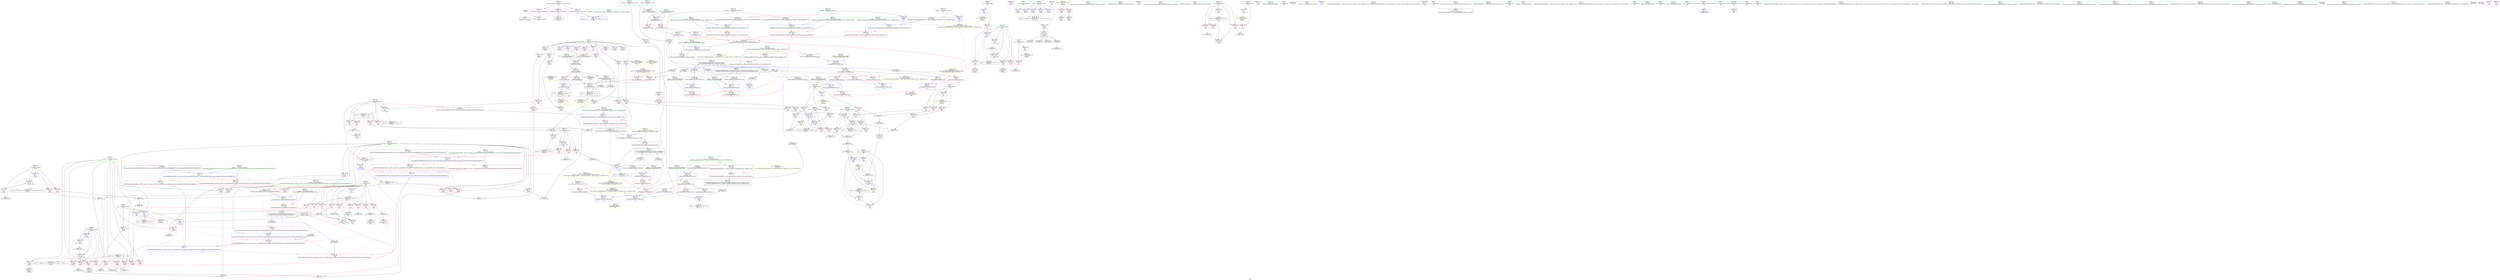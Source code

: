 digraph "SVFG" {
	label="SVFG";

	Node0x55e954b4bc80 [shape=record,color=grey,label="{NodeID: 0\nNullPtr}"];
	Node0x55e954b4bc80 -> Node0x55e954b7cd50[style=solid];
	Node0x55e954b4bc80 -> Node0x55e954b894c0[style=solid];
	Node0x55e954bddd60 [shape=record,color=black,label="{NodeID: 692\n247 = PHI(439, )\n}"];
	Node0x55e954b94eb0 [shape=record,color=grey,label="{NodeID: 443\n377 = Binary(376, 122, )\n}"];
	Node0x55e954b94eb0 -> Node0x55e954b7a600[style=solid];
	Node0x55e954b89aa0 [shape=record,color=blue,label="{NodeID: 277\n81\<--142\nk\<--inc\n_Z3yesii\n}"];
	Node0x55e954b89aa0 -> Node0x55e954b83070[style=dashed];
	Node0x55e954b89aa0 -> Node0x55e954b83140[style=dashed];
	Node0x55e954b89aa0 -> Node0x55e954b83210[style=dashed];
	Node0x55e954b89aa0 -> Node0x55e954b89aa0[style=dashed];
	Node0x55e954b89aa0 -> Node0x55e954ba9a70[style=dashed];
	Node0x55e954b7d6a0 [shape=record,color=red,label="{NodeID: 194\n103\<--102\n\<--first\n_Z3yesii\n}"];
	Node0x55e954b7d6a0 -> Node0x55e954b97430[style=solid];
	Node0x55e954b7a7a0 [shape=record,color=black,label="{NodeID: 111\n416\<--437\n_ZSt9make_pairIiiESt4pairINSt17__decay_and_stripIT_E6__typeENS1_IT0_E6__typeEEOS2_OS5__ret\<--\n_ZSt9make_pairIiiESt4pairINSt17__decay_and_stripIT_E6__typeENS1_IT0_E6__typeEEOS2_OS5_\n|{<s0>11}}"];
	Node0x55e954b7a7a0:s0 -> Node0x55e954bddc20[style=solid,color=blue];
	Node0x55e954b78950 [shape=record,color=green,label="{NodeID: 28\n24\<--26\nans\<--ans_field_insensitive\nGlob }"];
	Node0x55e954b78950 -> Node0x55e954b81dc0[style=solid];
	Node0x55e954b78950 -> Node0x55e954b81e90[style=solid];
	Node0x55e954b78950 -> Node0x55e954b81f60[style=solid];
	Node0x55e954b78950 -> Node0x55e954b891c0[style=solid];
	Node0x55e954b78950 -> Node0x55e954b8ae20[style=solid];
	Node0x55e954b78950 -> Node0x55e954b8b300[style=solid];
	Node0x55e954b78950 -> Node0x55e954b8b3d0[style=solid];
	Node0x55e954be0be0 [shape=record,color=black,label="{NodeID: 720\n525 = PHI(473, 547, )\n0th arg _ZSt7forwardIRiEOT_RNSt16remove_referenceIS1_E4typeE }"];
	Node0x55e954be0be0 -> Node0x55e954b8c1a0[style=solid];
	Node0x55e954bb6370 [shape=record,color=yellow,style=double,label="{NodeID: 554\n31V_1 = ENCHI(MR_31V_0)\npts\{17 \}\nFun[main]}"];
	Node0x55e954bb6370 -> Node0x55e954b81740[style=dashed];
	Node0x55e954b978b0 [shape=record,color=grey,label="{NodeID: 471\n384 = cmp(382, 383, )\n}"];
	Node0x55e954b8b160 [shape=record,color=blue,label="{NodeID: 305\n224\<--362\np137\<--conv48\nmain\n}"];
	Node0x55e954b8b160 -> Node0x55e954b7f170[style=dashed];
	Node0x55e954b8b160 -> Node0x55e954b7f240[style=dashed];
	Node0x55e954b8b160 -> Node0x55e954b8afc0[style=dashed];
	Node0x55e954b8b160 -> Node0x55e954bb1c70[style=dashed];
	Node0x55e954b7ed60 [shape=record,color=red,label="{NodeID: 222\n338\<--222\n\<--i33\nmain\n}"];
	Node0x55e954b7ed60 -> Node0x55e954b98030[style=solid];
	Node0x55e954b80810 [shape=record,color=purple,label="{NodeID: 139\n236\<--32\n\<--.str.2\nmain\n}"];
	Node0x55e954b7b210 [shape=record,color=green,label="{NodeID: 56\n222\<--223\ni33\<--i33_field_insensitive\nmain\n}"];
	Node0x55e954b7b210 -> Node0x55e954b7ed60[style=solid];
	Node0x55e954b7b210 -> Node0x55e954b7ee30[style=solid];
	Node0x55e954b7b210 -> Node0x55e954b7ef00[style=solid];
	Node0x55e954b7b210 -> Node0x55e954b7efd0[style=solid];
	Node0x55e954b7b210 -> Node0x55e954b8aef0[style=solid];
	Node0x55e954b7b210 -> Node0x55e954b8b4a0[style=solid];
	Node0x55e954baf970 [shape=record,color=black,label="{NodeID: 499\nMR_55V_2 = PHI(MR_55V_3, MR_55V_1, )\npts\{217 \}\n}"];
	Node0x55e954baf970 -> Node0x55e954b8abb0[style=dashed];
	Node0x55e954b88300 [shape=record,color=red,label="{NodeID: 250\n514\<--504\n\<--__x.addr\n_ZNSt4pairIiiEC2IiiLb1EEEOT_OT0_\n|{<s0>28}}"];
	Node0x55e954b88300:s0 -> Node0x55e954be1400[style=solid,color=red];
	Node0x55e954b81f60 [shape=record,color=red,label="{NodeID: 167\n401\<--24\n\<--ans\nmain\n}"];
	Node0x55e954b7cab0 [shape=record,color=green,label="{NodeID: 84\n539\<--540\n__y.addr\<--__y.addr_field_insensitive\n_ZNSt4pairIiiEC2IRiiLb1EEEOT_OT0_\n}"];
	Node0x55e954b7cab0 -> Node0x55e954b888b0[style=solid];
	Node0x55e954b7cab0 -> Node0x55e954b8c410[style=solid];
	Node0x55e954b77590 [shape=record,color=green,label="{NodeID: 1\n7\<--1\n__dso_handle\<--dummyObj\nGlob }"];
	Node0x55e954bdde70 [shape=record,color=black,label="{NodeID: 693\n269 = PHI(72, )\n}"];
	Node0x55e954bb4990 [shape=record,color=yellow,style=double,label="{NodeID: 527\n81V_1 = ENCHI(MR_81V_0)\npts\{207 209 219 2050000 2050001 2170000 2170001 \}\nFun[_ZNSt4pairIiiEaSEOS0_]}"];
	Node0x55e954bb4990 -> Node0x55e954b87d50[style=dashed];
	Node0x55e954bb4990 -> Node0x55e954b87e20[style=dashed];
	Node0x55e954b95030 [shape=record,color=grey,label="{NodeID: 444\n376 = Binary(374, 375, )\n}"];
	Node0x55e954b95030 -> Node0x55e954b94eb0[style=solid];
	Node0x55e954b89b70 [shape=record,color=blue,label="{NodeID: 278\n83\<--122\nk13\<--\n_Z3yesii\n}"];
	Node0x55e954b89b70 -> Node0x55e954b832e0[style=dashed];
	Node0x55e954b89b70 -> Node0x55e954b7d500[style=dashed];
	Node0x55e954b89b70 -> Node0x55e954b7d5d0[style=dashed];
	Node0x55e954b89b70 -> Node0x55e954b89d10[style=dashed];
	Node0x55e954b89b70 -> Node0x55e954ba9f70[style=dashed];
	Node0x55e954b7d770 [shape=record,color=red,label="{NodeID: 195\n112\<--111\n\<--second\n_Z3yesii\n}"];
	Node0x55e954b7d770 -> Node0x55e954b97a30[style=solid];
	Node0x55e954b7a870 [shape=record,color=black,label="{NodeID: 112\n439\<--448\n_ZNSt4pairIiiEaSEOS0__ret\<--this1\n_ZNSt4pairIiiEaSEOS0_\n|{<s0>12|<s1>16}}"];
	Node0x55e954b7a870:s0 -> Node0x55e954bddd60[style=solid,color=blue];
	Node0x55e954b7a870:s1 -> Node0x55e954bdd360[style=solid,color=blue];
	Node0x55e954b78a50 [shape=record,color=green,label="{NodeID: 29\n43\<--47\nllvm.global_ctors\<--llvm.global_ctors_field_insensitive\nGlob }"];
	Node0x55e954b78a50 -> Node0x55e954b80c20[style=solid];
	Node0x55e954b78a50 -> Node0x55e954b80d20[style=solid];
	Node0x55e954b78a50 -> Node0x55e954b80e20[style=solid];
	Node0x55e954be0df0 [shape=record,color=black,label="{NodeID: 721\n532 = PHI(465, )\n0th arg _ZNSt4pairIiiEC2IRiiLb1EEEOT_OT0_ }"];
	Node0x55e954be0df0 -> Node0x55e954b8c270[style=solid];
	Node0x55e954bb6450 [shape=record,color=yellow,style=double,label="{NodeID: 555\n33V_1 = ENCHI(MR_33V_0)\npts\{19 \}\nFun[main]}"];
	Node0x55e954bb6450 -> Node0x55e954b81810[style=dashed];
	Node0x55e954b97a30 [shape=record,color=grey,label="{NodeID: 472\n113 = cmp(107, 112, )\n}"];
	Node0x55e954b8b230 [shape=record,color=blue,label="{NodeID: 306\n226\<--371\np241\<--conv52\nmain\n}"];
	Node0x55e954b8b230 -> Node0x55e954b7f3e0[style=dashed];
	Node0x55e954b8b230 -> Node0x55e954b873d0[style=dashed];
	Node0x55e954b8b230 -> Node0x55e954b8b090[style=dashed];
	Node0x55e954b8b230 -> Node0x55e954bb2170[style=dashed];
	Node0x55e954b7ee30 [shape=record,color=red,label="{NodeID: 223\n342\<--222\n\<--i33\nmain\n}"];
	Node0x55e954b7ee30 -> Node0x55e954b79f80[style=solid];
	Node0x55e954b808e0 [shape=record,color=purple,label="{NodeID: 140\n237\<--34\n\<--.str.3\nmain\n}"];
	Node0x55e954b7b2e0 [shape=record,color=green,label="{NodeID: 57\n224\<--225\np137\<--p137_field_insensitive\nmain\n}"];
	Node0x55e954b7b2e0 -> Node0x55e954b7f0a0[style=solid];
	Node0x55e954b7b2e0 -> Node0x55e954b7f170[style=solid];
	Node0x55e954b7b2e0 -> Node0x55e954b7f240[style=solid];
	Node0x55e954b7b2e0 -> Node0x55e954b8afc0[style=solid];
	Node0x55e954b7b2e0 -> Node0x55e954b8b160[style=solid];
	Node0x55e954bafe70 [shape=record,color=black,label="{NodeID: 500\nMR_57V_2 = PHI(MR_57V_3, MR_57V_1, )\npts\{219 \}\n}"];
	Node0x55e954bafe70 -> Node0x55e954b8aae0[style=dashed];
	Node0x55e954b883d0 [shape=record,color=red,label="{NodeID: 251\n519\<--506\n\<--__y.addr\n_ZNSt4pairIiiEC2IiiLb1EEEOT_OT0_\n|{<s0>29}}"];
	Node0x55e954b883d0:s0 -> Node0x55e954be1400[style=solid,color=red];
	Node0x55e954b82030 [shape=record,color=red,label="{NodeID: 168\n229\<--31\n\<--stdin\nmain\n}"];
	Node0x55e954b82030 -> Node0x55e954b7d430[style=solid];
	Node0x55e954b7cb80 [shape=record,color=green,label="{NodeID: 85\n559\<--560\n__t.addr\<--__t.addr_field_insensitive\n_ZSt4moveIRiEONSt16remove_referenceIT_E4typeEOS2_\n}"];
	Node0x55e954b7cb80 -> Node0x55e954b88b20[style=solid];
	Node0x55e954b7cb80 -> Node0x55e954b8c680[style=solid];
	Node0x55e954b77620 [shape=record,color=green,label="{NodeID: 2\n12\<--1\n\<--dummyObj\nCan only get source location for instruction, argument, global var or function.}"];
	Node0x55e954bddf80 [shape=record,color=black,label="{NodeID: 694\n298 = PHI(72, )\n}"];
	Node0x55e954bddf80 -> Node0x55e954b963b0[style=solid];
	Node0x55e954b951b0 [shape=record,color=grey,label="{NodeID: 445\n157 = Binary(155, 156, )\n}"];
	Node0x55e954b951b0 -> Node0x55e954b95330[style=solid];
	Node0x55e954b89c40 [shape=record,color=blue,label="{NodeID: 279\n75\<--119\nretval\<--\n_Z3yesii\n}"];
	Node0x55e954b89c40 -> Node0x55e954ba9980[style=dashed];
	Node0x55e954b7d840 [shape=record,color=red,label="{NodeID: 196\n183\<--175\n\<--__a.addr\n_ZSt4swapIiENSt9enable_ifIXsr6__and_ISt6__not_ISt15__is_tuple_likeIT_EESt21is_move_constructibleIS3_ESt18is_move_assignableIS3_EEE5valueEvE4typeERS3_SC_\n|{<s0>6}}"];
	Node0x55e954b7d840:s0 -> Node0x55e954be1120[style=solid,color=red];
	Node0x55e954b7a940 [shape=record,color=black,label="{NodeID: 113\n482\<--465\n\<--retval\n_ZSt9make_pairIRiiESt4pairINSt17__decay_and_stripIT_E6__typeENS2_IT0_E6__typeEEOS3_OS6_\n}"];
	Node0x55e954b7a940 -> Node0x55e954b88090[style=solid];
	Node0x55e954b78b50 [shape=record,color=green,label="{NodeID: 30\n48\<--49\n__cxx_global_var_init\<--__cxx_global_var_init_field_insensitive\n}"];
	Node0x55e954be0f00 [shape=record,color=black,label="{NodeID: 722\n533 = PHI(474, )\n1st arg _ZNSt4pairIiiEC2IRiiLb1EEEOT_OT0_ }"];
	Node0x55e954be0f00 -> Node0x55e954b8c340[style=solid];
	Node0x55e954bb6530 [shape=record,color=yellow,style=double,label="{NodeID: 556\n35V_1 = ENCHI(MR_35V_0)\npts\{21 \}\nFun[main]}"];
	Node0x55e954bb6530 -> Node0x55e954b818e0[style=dashed];
	Node0x55e954bb6530 -> Node0x55e954b819b0[style=dashed];
	Node0x55e954bb6530 -> Node0x55e954b81a80[style=dashed];
	Node0x55e954b97bb0 [shape=record,color=grey,label="{NodeID: 473\n359 = cmp(356, 358, )\n}"];
	Node0x55e954b8b300 [shape=record,color=blue,label="{NodeID: 307\n24\<--380\nans\<--add56\nmain\n}"];
	Node0x55e954b8b300 -> Node0x55e954b81dc0[style=dashed];
	Node0x55e954b8b300 -> Node0x55e954b81e90[style=dashed];
	Node0x55e954b8b300 -> Node0x55e954b81f60[style=dashed];
	Node0x55e954b8b300 -> Node0x55e954b8b300[style=dashed];
	Node0x55e954b8b300 -> Node0x55e954b8b3d0[style=dashed];
	Node0x55e954b8b300 -> Node0x55e954bb0d70[style=dashed];
	Node0x55e954b7ef00 [shape=record,color=red,label="{NodeID: 224\n349\<--222\n\<--i33\nmain\n}"];
	Node0x55e954b7ef00 -> Node0x55e954b7a120[style=solid];
	Node0x55e954b809b0 [shape=record,color=purple,label="{NodeID: 141\n322\<--37\n\<--.str.4\nmain\n}"];
	Node0x55e954b7b3b0 [shape=record,color=green,label="{NodeID: 58\n226\<--227\np241\<--p241_field_insensitive\nmain\n}"];
	Node0x55e954b7b3b0 -> Node0x55e954b7f310[style=solid];
	Node0x55e954b7b3b0 -> Node0x55e954b7f3e0[style=solid];
	Node0x55e954b7b3b0 -> Node0x55e954b873d0[style=solid];
	Node0x55e954b7b3b0 -> Node0x55e954b8b090[style=solid];
	Node0x55e954b7b3b0 -> Node0x55e954b8b230[style=solid];
	Node0x55e954bb0370 [shape=record,color=black,label="{NodeID: 501\nMR_14V_3 = PHI(MR_14V_4, MR_14V_2, )\npts\{100000 \}\n|{|<s2>13|<s3>14|<s4>16}}"];
	Node0x55e954bb0370 -> Node0x55e954b87460[style=dashed];
	Node0x55e954bb0370 -> Node0x55e954b876d0[style=dashed];
	Node0x55e954bb0370:s2 -> Node0x55e954bb5120[style=dashed,color=red];
	Node0x55e954bb0370:s3 -> Node0x55e954bb5120[style=dashed,color=red];
	Node0x55e954bb0370:s4 -> Node0x55e954b8b980[style=dashed,color=red];
	Node0x55e954b884a0 [shape=record,color=red,label="{NodeID: 252\n516\<--515\n\<--call\n_ZNSt4pairIiiEC2IiiLb1EEEOT_OT0_\n}"];
	Node0x55e954b884a0 -> Node0x55e954b8c000[style=solid];
	Node0x55e954b82100 [shape=record,color=red,label="{NodeID: 169\n235\<--36\n\<--stdout\nmain\n}"];
	Node0x55e954b82100 -> Node0x55e954b79b70[style=solid];
	Node0x55e954b7cc50 [shape=record,color=green,label="{NodeID: 86\n45\<--564\n_GLOBAL__sub_I_antoniowyn_2_0.cpp\<--_GLOBAL__sub_I_antoniowyn_2_0.cpp_field_insensitive\n}"];
	Node0x55e954b7cc50 -> Node0x55e954b893c0[style=solid];
	Node0x55e954b776b0 [shape=record,color=green,label="{NodeID: 3\n25\<--1\n\<--dummyObj\nCan only get source location for instruction, argument, global var or function.}"];
	Node0x55e954bde120 [shape=record,color=black,label="{NodeID: 695\n308 = PHI(462, )\n}"];
	Node0x55e954bde120 -> Node0x55e954b8abb0[style=solid];
	Node0x55e954bb4bb0 [shape=record,color=yellow,style=double,label="{NodeID: 529\n2V_1 = ENCHI(MR_2V_0)\npts\{13 \}\nFun[_Z3yesii]|{|<s1>4|<s2>5}}"];
	Node0x55e954bb4bb0 -> Node0x55e954b815a0[style=dashed];
	Node0x55e954bb4bb0:s1 -> Node0x55e954bb4bb0[style=dashed,color=red];
	Node0x55e954bb4bb0:s2 -> Node0x55e954bb4bb0[style=dashed,color=red];
	Node0x55e954b95330 [shape=record,color=grey,label="{NodeID: 446\n158 = Binary(154, 157, )\n|{<s0>5}}"];
	Node0x55e954b95330:s0 -> Node0x55e954bdff50[style=solid,color=red];
	Node0x55e954b89d10 [shape=record,color=blue,label="{NodeID: 280\n83\<--165\nk13\<--inc24\n_Z3yesii\n}"];
	Node0x55e954b89d10 -> Node0x55e954b832e0[style=dashed];
	Node0x55e954b89d10 -> Node0x55e954b7d500[style=dashed];
	Node0x55e954b89d10 -> Node0x55e954b7d5d0[style=dashed];
	Node0x55e954b89d10 -> Node0x55e954b89d10[style=dashed];
	Node0x55e954b89d10 -> Node0x55e954ba9f70[style=dashed];
	Node0x55e954b7d910 [shape=record,color=red,label="{NodeID: 197\n192\<--175\n\<--__a.addr\n_ZSt4swapIiENSt9enable_ifIXsr6__and_ISt6__not_ISt15__is_tuple_likeIT_EESt21is_move_constructibleIS3_ESt18is_move_assignableIS3_EEE5valueEvE4typeERS3_SC_\n}"];
	Node0x55e954b7d910 -> Node0x55e954b8a120[style=solid];
	Node0x55e954b7aa10 [shape=record,color=black,label="{NodeID: 114\n462\<--483\n_ZSt9make_pairIRiiESt4pairINSt17__decay_and_stripIT_E6__typeENS2_IT0_E6__typeEEOS3_OS6__ret\<--\n_ZSt9make_pairIRiiESt4pairINSt17__decay_and_stripIT_E6__typeENS2_IT0_E6__typeEEOS3_OS6_\n|{<s0>15}}"];
	Node0x55e954b7aa10:s0 -> Node0x55e954bde120[style=solid,color=blue];
	Node0x55e954b78c50 [shape=record,color=green,label="{NodeID: 31\n52\<--53\n_ZNSt8ios_base4InitC1Ev\<--_ZNSt8ios_base4InitC1Ev_field_insensitive\n}"];
	Node0x55e954be1010 [shape=record,color=black,label="{NodeID: 723\n534 = PHI(478, )\n2nd arg _ZNSt4pairIiiEC2IRiiLb1EEEOT_OT0_ }"];
	Node0x55e954be1010 -> Node0x55e954b8c410[style=solid];
	Node0x55e954bb6610 [shape=record,color=yellow,style=double,label="{NodeID: 557\n37V_1 = ENCHI(MR_37V_0)\npts\{23 \}\nFun[main]}"];
	Node0x55e954bb6610 -> Node0x55e954b81b50[style=dashed];
	Node0x55e954bb6610 -> Node0x55e954b81c20[style=dashed];
	Node0x55e954bb6610 -> Node0x55e954b81cf0[style=dashed];
	Node0x55e954b97d30 [shape=record,color=grey,label="{NodeID: 474\n330 = cmp(328, 329, )\n}"];
	Node0x55e954b8b3d0 [shape=record,color=blue,label="{NodeID: 308\n24\<--392\nans\<--sub61\nmain\n}"];
	Node0x55e954b8b3d0 -> Node0x55e954b81dc0[style=dashed];
	Node0x55e954b8b3d0 -> Node0x55e954b81f60[style=dashed];
	Node0x55e954b8b3d0 -> Node0x55e954b8b300[style=dashed];
	Node0x55e954b8b3d0 -> Node0x55e954bb0d70[style=dashed];
	Node0x55e954b7efd0 [shape=record,color=red,label="{NodeID: 225\n396\<--222\n\<--i33\nmain\n}"];
	Node0x55e954b7efd0 -> Node0x55e954b95f30[style=solid];
	Node0x55e954b80a80 [shape=record,color=purple,label="{NodeID: 142\n332\<--39\n\<--.str.5\nmain\n}"];
	Node0x55e954b7b480 [shape=record,color=green,label="{NodeID: 59\n233\<--234\nfreopen\<--freopen_field_insensitive\n}"];
	Node0x55e954bb0870 [shape=record,color=black,label="{NodeID: 502\nMR_16V_3 = PHI(MR_16V_4, MR_16V_2, )\npts\{100001 \}\n|{|<s3>13|<s4>14|<s5>16}}"];
	Node0x55e954bb0870 -> Node0x55e954b87530[style=dashed];
	Node0x55e954bb0870 -> Node0x55e954b87600[style=dashed];
	Node0x55e954bb0870 -> Node0x55e954b877a0[style=dashed];
	Node0x55e954bb0870:s3 -> Node0x55e954bb5200[style=dashed,color=red];
	Node0x55e954bb0870:s4 -> Node0x55e954bb5200[style=dashed,color=red];
	Node0x55e954bb0870:s5 -> Node0x55e954b8ba50[style=dashed,color=red];
	Node0x55e954b88570 [shape=record,color=red,label="{NodeID: 253\n521\<--520\n\<--call2\n_ZNSt4pairIiiEC2IiiLb1EEEOT_OT0_\n}"];
	Node0x55e954b88570 -> Node0x55e954b8c0d0[style=solid];
	Node0x55e954b821d0 [shape=record,color=red,label="{NodeID: 170\n170\<--75\n\<--retval\n_Z3yesii\n}"];
	Node0x55e954b821d0 -> Node0x55e954b7d1c0[style=solid];
	Node0x55e954b7cd50 [shape=record,color=black,label="{NodeID: 87\n2\<--3\ndummyVal\<--dummyVal\n}"];
	Node0x55e954b77740 [shape=record,color=green,label="{NodeID: 4\n27\<--1\n.str\<--dummyObj\nGlob }"];
	Node0x55e954bde260 [shape=record,color=black,label="{NodeID: 696\n403 = PHI()\n}"];
	Node0x55e954b954b0 [shape=record,color=grey,label="{NodeID: 447\n272 = Binary(271, 122, )\n}"];
	Node0x55e954b954b0 -> Node0x55e954b8a870[style=solid];
	Node0x55e954b89de0 [shape=record,color=blue,label="{NodeID: 281\n75\<--116\nretval\<--\n_Z3yesii\n}"];
	Node0x55e954b89de0 -> Node0x55e954ba9980[style=dashed];
	Node0x55e954b7d9e0 [shape=record,color=red,label="{NodeID: 198\n189\<--177\n\<--__b.addr\n_ZSt4swapIiENSt9enable_ifIXsr6__and_ISt6__not_ISt15__is_tuple_likeIT_EESt21is_move_constructibleIS3_ESt18is_move_assignableIS3_EEE5valueEvE4typeERS3_SC_\n|{<s0>7}}"];
	Node0x55e954b7d9e0:s0 -> Node0x55e954be1120[style=solid,color=red];
	Node0x55e954b7aae0 [shape=record,color=black,label="{NodeID: 115\n491\<--496\n_ZSt7forwardIiEOT_RNSt16remove_referenceIS0_E4typeE_ret\<--\n_ZSt7forwardIiEOT_RNSt16remove_referenceIS0_E4typeE\n|{<s0>20|<s1>21|<s2>23|<s3>24|<s4>26|<s5>28|<s6>29|<s7>31}}"];
	Node0x55e954b7aae0:s0 -> Node0x55e954bde330[style=solid,color=blue];
	Node0x55e954b7aae0:s1 -> Node0x55e954bde4a0[style=solid,color=blue];
	Node0x55e954b7aae0:s2 -> Node0x55e954bde5e0[style=solid,color=blue];
	Node0x55e954b7aae0:s3 -> Node0x55e954bde720[style=solid,color=blue];
	Node0x55e954b7aae0:s4 -> Node0x55e954bde9a0[style=solid,color=blue];
	Node0x55e954b7aae0:s5 -> Node0x55e954bdeae0[style=solid,color=blue];
	Node0x55e954b7aae0:s6 -> Node0x55e954bdec20[style=solid,color=blue];
	Node0x55e954b7aae0:s7 -> Node0x55e954bdeea0[style=solid,color=blue];
	Node0x55e954b78d50 [shape=record,color=green,label="{NodeID: 32\n58\<--59\n__cxa_atexit\<--__cxa_atexit_field_insensitive\n}"];
	Node0x55e954be1120 [shape=record,color=black,label="{NodeID: 724\n558 = PHI(183, 189, 179, )\n0th arg _ZSt4moveIRiEONSt16remove_referenceIT_E4typeEOS2_ }"];
	Node0x55e954be1120 -> Node0x55e954b8c680[style=solid];
	Node0x55e954b97eb0 [shape=record,color=grey,label="{NodeID: 475\n282 = cmp(280, 281, )\n}"];
	Node0x55e954b8b4a0 [shape=record,color=blue,label="{NodeID: 309\n222\<--397\ni33\<--inc64\nmain\n}"];
	Node0x55e954b8b4a0 -> Node0x55e954b7ed60[style=dashed];
	Node0x55e954b8b4a0 -> Node0x55e954b7ee30[style=dashed];
	Node0x55e954b8b4a0 -> Node0x55e954b7ef00[style=dashed];
	Node0x55e954b8b4a0 -> Node0x55e954b7efd0[style=dashed];
	Node0x55e954b8b4a0 -> Node0x55e954b8b4a0[style=dashed];
	Node0x55e954b8b4a0 -> Node0x55e954bb1770[style=dashed];
	Node0x55e954b7f0a0 [shape=record,color=red,label="{NodeID: 226\n356\<--224\n\<--p137\nmain\n}"];
	Node0x55e954b7f0a0 -> Node0x55e954b97bb0[style=solid];
	Node0x55e954b80b50 [shape=record,color=purple,label="{NodeID: 143\n402\<--41\n\<--.str.6\nmain\n}"];
	Node0x55e954b7b580 [shape=record,color=green,label="{NodeID: 60\n242\<--243\n_ZSt9make_pairIiiESt4pairINSt17__decay_and_stripIT_E6__typeENS1_IT0_E6__typeEEOS2_OS5_\<--_ZSt9make_pairIiiESt4pairINSt17__decay_and_stripIT_E6__typeENS1_IT0_E6__typeEEOS2_OS5__field_insensitive\n}"];
	Node0x55e954bb0d70 [shape=record,color=black,label="{NodeID: 503\nMR_39V_2 = PHI(MR_39V_4, MR_39V_1, )\npts\{26 \}\n}"];
	Node0x55e954bb0d70 -> Node0x55e954b8ae20[style=dashed];
	Node0x55e954b88640 [shape=record,color=red,label="{NodeID: 254\n529\<--526\n\<--__t.addr\n_ZSt7forwardIRiEOT_RNSt16remove_referenceIS1_E4typeE\n}"];
	Node0x55e954b88640 -> Node0x55e954b7f630[style=solid];
	Node0x55e954b822a0 [shape=record,color=red,label="{NodeID: 171\n88\<--77\n\<--A.addr\n_Z3yesii\n}"];
	Node0x55e954b822a0 -> Node0x55e954b97730[style=solid];
	Node0x55e954b7ce50 [shape=record,color=black,label="{NodeID: 88\n201\<--12\nmain_ret\<--\nmain\n}"];
	Node0x55e954b777d0 [shape=record,color=green,label="{NodeID: 5\n29\<--1\n.str.1\<--dummyObj\nGlob }"];
	Node0x55e954bde330 [shape=record,color=black,label="{NodeID: 697\n428 = PHI(491, )\n|{<s0>22}}"];
	Node0x55e954bde330:s0 -> Node0x55e954bdf120[style=solid,color=red];
	Node0x55e954b95630 [shape=record,color=grey,label="{NodeID: 448\n260 = Binary(259, 122, )\n}"];
	Node0x55e954b95630 -> Node0x55e954b79c40[style=solid];
	Node0x55e954b89eb0 [shape=record,color=blue,label="{NodeID: 282\n175\<--173\n__a.addr\<--__a\n_ZSt4swapIiENSt9enable_ifIXsr6__and_ISt6__not_ISt15__is_tuple_likeIT_EESt21is_move_constructibleIS3_ESt18is_move_assignableIS3_EEE5valueEvE4typeERS3_SC_\n}"];
	Node0x55e954b89eb0 -> Node0x55e954b7d840[style=dashed];
	Node0x55e954b89eb0 -> Node0x55e954b7d910[style=dashed];
	Node0x55e954b7dab0 [shape=record,color=red,label="{NodeID: 199\n196\<--177\n\<--__b.addr\n_ZSt4swapIiENSt9enable_ifIXsr6__and_ISt6__not_ISt15__is_tuple_likeIT_EESt21is_move_constructibleIS3_ESt18is_move_assignableIS3_EEE5valueEvE4typeERS3_SC_\n}"];
	Node0x55e954b7dab0 -> Node0x55e954b8a1f0[style=solid];
	Node0x55e954b7f560 [shape=record,color=black,label="{NodeID: 116\n512\<--511\n\<--this1\n_ZNSt4pairIiiEC2IiiLb1EEEOT_OT0_\n}"];
	Node0x55e954b78e50 [shape=record,color=green,label="{NodeID: 33\n57\<--63\n_ZNSt8ios_base4InitD1Ev\<--_ZNSt8ios_base4InitD1Ev_field_insensitive\n}"];
	Node0x55e954b78e50 -> Node0x55e954b7cf20[style=solid];
	Node0x55e954be1400 [shape=record,color=black,label="{NodeID: 725\n492 = PHI(427, 431, 450, 456, 477, 514, 519, 552, )\n0th arg _ZSt7forwardIiEOT_RNSt16remove_referenceIS0_E4typeE }"];
	Node0x55e954be1400 -> Node0x55e954b8bcc0[style=solid];
	Node0x55e954b98030 [shape=record,color=grey,label="{NodeID: 476\n340 = cmp(338, 339, )\n}"];
	Node0x55e954b8b570 [shape=record,color=blue,label="{NodeID: 310\n220\<--408\ntn\<--inc68\nmain\n}"];
	Node0x55e954b8b570 -> Node0x55e954bb1270[style=dashed];
	Node0x55e954b7f170 [shape=record,color=red,label="{NodeID: 227\n382\<--224\n\<--p137\nmain\n}"];
	Node0x55e954b7f170 -> Node0x55e954b978b0[style=solid];
	Node0x55e954b80c20 [shape=record,color=purple,label="{NodeID: 144\n568\<--43\nllvm.global_ctors_0\<--llvm.global_ctors\nGlob }"];
	Node0x55e954b80c20 -> Node0x55e954b892c0[style=solid];
	Node0x55e954b7b680 [shape=record,color=green,label="{NodeID: 61\n248\<--249\n_ZNSt4pairIiiEaSEOS0_\<--_ZNSt4pairIiiEaSEOS0__field_insensitive\n}"];
	Node0x55e954bb1270 [shape=record,color=black,label="{NodeID: 504\nMR_59V_3 = PHI(MR_59V_4, MR_59V_2, )\npts\{221 \}\n}"];
	Node0x55e954bb1270 -> Node0x55e954b7eaf0[style=dashed];
	Node0x55e954bb1270 -> Node0x55e954b7ebc0[style=dashed];
	Node0x55e954bb1270 -> Node0x55e954b7ec90[style=dashed];
	Node0x55e954bb1270 -> Node0x55e954b8b570[style=dashed];
	Node0x55e954b88710 [shape=record,color=red,label="{NodeID: 255\n544\<--535\nthis1\<--this.addr\n_ZNSt4pairIiiEC2IRiiLb1EEEOT_OT0_\n}"];
	Node0x55e954b88710 -> Node0x55e954b7f700[style=solid];
	Node0x55e954b88710 -> Node0x55e954b81400[style=solid];
	Node0x55e954b88710 -> Node0x55e954b814d0[style=solid];
	Node0x55e954b82370 [shape=record,color=red,label="{NodeID: 172\n95\<--77\n\<--A.addr\n_Z3yesii\n}"];
	Node0x55e954b82370 -> Node0x55e954b975b0[style=solid];
	Node0x55e954b7cf20 [shape=record,color=black,label="{NodeID: 89\n56\<--57\n\<--_ZNSt8ios_base4InitD1Ev\nCan only get source location for instruction, argument, global var or function.}"];
	Node0x55e954b77860 [shape=record,color=green,label="{NodeID: 6\n31\<--1\nstdin\<--dummyObj\nGlob }"];
	Node0x55e954bde4a0 [shape=record,color=black,label="{NodeID: 698\n432 = PHI(491, )\n|{<s0>22}}"];
	Node0x55e954bde4a0:s0 -> Node0x55e954bdf260[style=solid,color=red];
	Node0x55e954b957b0 [shape=record,color=grey,label="{NodeID: 449\n319 = Binary(318, 122, )\n}"];
	Node0x55e954b957b0 -> Node0x55e954b8ac80[style=solid];
	Node0x55e954b89f80 [shape=record,color=blue,label="{NodeID: 283\n177\<--174\n__b.addr\<--__b\n_ZSt4swapIiENSt9enable_ifIXsr6__and_ISt6__not_ISt15__is_tuple_likeIT_EESt21is_move_constructibleIS3_ESt18is_move_assignableIS3_EEE5valueEvE4typeERS3_SC_\n}"];
	Node0x55e954b89f80 -> Node0x55e954b7d9e0[style=dashed];
	Node0x55e954b89f80 -> Node0x55e954b7dab0[style=dashed];
	Node0x55e954b7db80 [shape=record,color=red,label="{NodeID: 200\n187\<--184\n\<--call\n_ZSt4swapIiENSt9enable_ifIXsr6__and_ISt6__not_ISt15__is_tuple_likeIT_EESt21is_move_constructibleIS3_ESt18is_move_assignableIS3_EEE5valueEvE4typeERS3_SC_\n}"];
	Node0x55e954b7db80 -> Node0x55e954b8a050[style=solid];
	Node0x55e954b7f630 [shape=record,color=black,label="{NodeID: 117\n524\<--529\n_ZSt7forwardIRiEOT_RNSt16remove_referenceIS1_E4typeE_ret\<--\n_ZSt7forwardIRiEOT_RNSt16remove_referenceIS1_E4typeE\n|{<s0>25|<s1>30}}"];
	Node0x55e954b7f630:s0 -> Node0x55e954bde860[style=solid,color=blue];
	Node0x55e954b7f630:s1 -> Node0x55e954bded60[style=solid,color=blue];
	Node0x55e954b78f50 [shape=record,color=green,label="{NodeID: 34\n70\<--71\n_Z3yesii\<--_Z3yesii_field_insensitive\n}"];
	Node0x55e954b981b0 [shape=record,color=grey,label="{NodeID: 477\n151 = cmp(149, 150, )\n}"];
	Node0x55e954b8b640 [shape=record,color=blue,label="{NodeID: 311\n421\<--417\n__x.addr\<--__x\n_ZSt9make_pairIiiESt4pairINSt17__decay_and_stripIT_E6__typeENS1_IT0_E6__typeEEOS2_OS5_\n}"];
	Node0x55e954b8b640 -> Node0x55e954b87870[style=dashed];
	Node0x55e954b7f240 [shape=record,color=red,label="{NodeID: 228\n387\<--224\n\<--p137\nmain\n}"];
	Node0x55e954b7f240 -> Node0x55e954b95c30[style=solid];
	Node0x55e954b80d20 [shape=record,color=purple,label="{NodeID: 145\n569\<--43\nllvm.global_ctors_1\<--llvm.global_ctors\nGlob }"];
	Node0x55e954b80d20 -> Node0x55e954b893c0[style=solid];
	Node0x55e954b7b780 [shape=record,color=green,label="{NodeID: 62\n309\<--310\n_ZSt9make_pairIRiiESt4pairINSt17__decay_and_stripIT_E6__typeENS2_IT0_E6__typeEEOS3_OS6_\<--_ZSt9make_pairIRiiESt4pairINSt17__decay_and_stripIT_E6__typeENS2_IT0_E6__typeEEOS3_OS6__field_insensitive\n}"];
	Node0x55e954bb1770 [shape=record,color=black,label="{NodeID: 505\nMR_61V_2 = PHI(MR_61V_4, MR_61V_1, )\npts\{223 \}\n}"];
	Node0x55e954bb1770 -> Node0x55e954b8aef0[style=dashed];
	Node0x55e954b887e0 [shape=record,color=red,label="{NodeID: 256\n547\<--537\n\<--__x.addr\n_ZNSt4pairIiiEC2IRiiLb1EEEOT_OT0_\n|{<s0>30}}"];
	Node0x55e954b887e0:s0 -> Node0x55e954be0be0[style=solid,color=red];
	Node0x55e954b82440 [shape=record,color=red,label="{NodeID: 173\n99\<--77\n\<--A.addr\n_Z3yesii\n}"];
	Node0x55e954b82440 -> Node0x55e954b7d020[style=solid];
	Node0x55e954b7d020 [shape=record,color=black,label="{NodeID: 90\n100\<--99\nidxprom\<--\n_Z3yesii\n}"];
	Node0x55e954b778f0 [shape=record,color=green,label="{NodeID: 7\n32\<--1\n.str.2\<--dummyObj\nGlob }"];
	Node0x55e954bde5e0 [shape=record,color=black,label="{NodeID: 699\n451 = PHI(491, )\n}"];
	Node0x55e954bde5e0 -> Node0x55e954b87d50[style=solid];
	Node0x55e954b95930 [shape=record,color=grey,label="{NodeID: 450\n380 = Binary(379, 378, )\n}"];
	Node0x55e954b95930 -> Node0x55e954b8b300[style=solid];
	Node0x55e954b8a050 [shape=record,color=blue,label="{NodeID: 284\n179\<--187\n__tmp\<--\n_ZSt4swapIiENSt9enable_ifIXsr6__and_ISt6__not_ISt15__is_tuple_likeIT_EESt21is_move_constructibleIS3_ESt18is_move_assignableIS3_EEE5valueEvE4typeERS3_SC_\n}"];
	Node0x55e954b8a050 -> Node0x55e954b7dc50[style=dashed];
	Node0x55e954b8a050 -> Node0x55e954b7dd20[style=dashed];
	Node0x55e954b7dc50 [shape=record,color=red,label="{NodeID: 201\n191\<--190\n\<--call1\n_ZSt4swapIiENSt9enable_ifIXsr6__and_ISt6__not_ISt15__is_tuple_likeIT_EESt21is_move_constructibleIS3_ESt18is_move_assignableIS3_EEE5valueEvE4typeERS3_SC_\n}"];
	Node0x55e954b7dc50 -> Node0x55e954b8a120[style=solid];
	Node0x55e954b7f700 [shape=record,color=black,label="{NodeID: 118\n545\<--544\n\<--this1\n_ZNSt4pairIiiEC2IRiiLb1EEEOT_OT0_\n}"];
	Node0x55e954b79050 [shape=record,color=green,label="{NodeID: 35\n75\<--76\nretval\<--retval_field_insensitive\n_Z3yesii\n}"];
	Node0x55e954b79050 -> Node0x55e954b821d0[style=solid];
	Node0x55e954b79050 -> Node0x55e954b89760[style=solid];
	Node0x55e954b79050 -> Node0x55e954b89830[style=solid];
	Node0x55e954b79050 -> Node0x55e954b899d0[style=solid];
	Node0x55e954b79050 -> Node0x55e954b89c40[style=solid];
	Node0x55e954b79050 -> Node0x55e954b89de0[style=solid];
	Node0x55e954b98330 [shape=record,color=grey,label="{NodeID: 478\n128 = cmp(126, 127, )\n}"];
	Node0x55e954b8b710 [shape=record,color=blue,label="{NodeID: 312\n423\<--418\n__y.addr\<--__y\n_ZSt9make_pairIiiESt4pairINSt17__decay_and_stripIT_E6__typeENS1_IT0_E6__typeEEOS2_OS5_\n}"];
	Node0x55e954b8b710 -> Node0x55e954b87940[style=dashed];
	Node0x55e954b7f310 [shape=record,color=red,label="{NodeID: 229\n365\<--226\n\<--p241\nmain\n}"];
	Node0x55e954b7f310 -> Node0x55e954b97130[style=solid];
	Node0x55e954b80e20 [shape=record,color=purple,label="{NodeID: 146\n570\<--43\nllvm.global_ctors_2\<--llvm.global_ctors\nGlob }"];
	Node0x55e954b80e20 -> Node0x55e954b894c0[style=solid];
	Node0x55e954b7b880 [shape=record,color=green,label="{NodeID: 63\n324\<--325\nscanf\<--scanf_field_insensitive\n}"];
	Node0x55e954bb1c70 [shape=record,color=black,label="{NodeID: 506\nMR_63V_2 = PHI(MR_63V_3, MR_63V_1, )\npts\{225 \}\n}"];
	Node0x55e954bb1c70 -> Node0x55e954b8afc0[style=dashed];
	Node0x55e954bb1c70 -> Node0x55e954bb1c70[style=dashed];
	Node0x55e954b888b0 [shape=record,color=red,label="{NodeID: 257\n552\<--539\n\<--__y.addr\n_ZNSt4pairIiiEC2IRiiLb1EEEOT_OT0_\n|{<s0>31}}"];
	Node0x55e954b888b0:s0 -> Node0x55e954be1400[style=solid,color=red];
	Node0x55e954b82510 [shape=record,color=red,label="{NodeID: 174\n108\<--77\n\<--A.addr\n_Z3yesii\n}"];
	Node0x55e954b82510 -> Node0x55e954b7d0f0[style=solid];
	Node0x55e954b7d0f0 [shape=record,color=black,label="{NodeID: 91\n109\<--108\nidxprom4\<--\n_Z3yesii\n}"];
	Node0x55e954b77980 [shape=record,color=green,label="{NodeID: 8\n34\<--1\n.str.3\<--dummyObj\nGlob }"];
	Node0x55e954bde720 [shape=record,color=black,label="{NodeID: 700\n457 = PHI(491, )\n}"];
	Node0x55e954bde720 -> Node0x55e954b87e20[style=solid];
	Node0x55e954b95ab0 [shape=record,color=grey,label="{NodeID: 451\n392 = Binary(391, 389, )\n}"];
	Node0x55e954b95ab0 -> Node0x55e954b8b3d0[style=solid];
	Node0x55e954b8a120 [shape=record,color=blue,label="{NodeID: 285\n192\<--191\n\<--\n_ZSt4swapIiENSt9enable_ifIXsr6__and_ISt6__not_ISt15__is_tuple_likeIT_EESt21is_move_constructibleIS3_ESt18is_move_assignableIS3_EEE5valueEvE4typeERS3_SC_\n|{|<s1>3}}"];
	Node0x55e954b8a120 -> Node0x55e954b7dd20[style=dashed];
	Node0x55e954b8a120:s1 -> Node0x55e954bad170[style=dashed,color=blue];
	Node0x55e954b7dd20 [shape=record,color=red,label="{NodeID: 202\n195\<--194\n\<--call2\n_ZSt4swapIiENSt9enable_ifIXsr6__and_ISt6__not_ISt15__is_tuple_likeIT_EESt21is_move_constructibleIS3_ESt18is_move_assignableIS3_EEE5valueEvE4typeERS3_SC_\n}"];
	Node0x55e954b7dd20 -> Node0x55e954b8a1f0[style=solid];
	Node0x55e954b7f7d0 [shape=record,color=black,label="{NodeID: 119\n557\<--562\n_ZSt4moveIRiEONSt16remove_referenceIT_E4typeEOS2__ret\<--\n_ZSt4moveIRiEONSt16remove_referenceIT_E4typeEOS2_\n|{<s0>6|<s1>7|<s2>8}}"];
	Node0x55e954b7f7d0:s0 -> Node0x55e954bdd7a0[style=solid,color=blue];
	Node0x55e954b7f7d0:s1 -> Node0x55e954bdd9a0[style=solid,color=blue];
	Node0x55e954b7f7d0:s2 -> Node0x55e954bddae0[style=solid,color=blue];
	Node0x55e954b79120 [shape=record,color=green,label="{NodeID: 36\n77\<--78\nA.addr\<--A.addr_field_insensitive\n_Z3yesii\n|{|<s10>3}}"];
	Node0x55e954b79120 -> Node0x55e954b822a0[style=solid];
	Node0x55e954b79120 -> Node0x55e954b82370[style=solid];
	Node0x55e954b79120 -> Node0x55e954b82440[style=solid];
	Node0x55e954b79120 -> Node0x55e954b82510[style=solid];
	Node0x55e954b79120 -> Node0x55e954b825e0[style=solid];
	Node0x55e954b79120 -> Node0x55e954b826b0[style=solid];
	Node0x55e954b79120 -> Node0x55e954b82780[style=solid];
	Node0x55e954b79120 -> Node0x55e954b82850[style=solid];
	Node0x55e954b79120 -> Node0x55e954b82920[style=solid];
	Node0x55e954b79120 -> Node0x55e954b895c0[style=solid];
	Node0x55e954b79120:s10 -> Node0x55e954bdf620[style=solid,color=red];
	Node0x55e954ba9980 [shape=record,color=black,label="{NodeID: 479\nMR_4V_4 = PHI(MR_4V_7, MR_4V_5, MR_4V_2, MR_4V_6, MR_4V_3, )\npts\{76 \}\n}"];
	Node0x55e954ba9980 -> Node0x55e954b821d0[style=dashed];
	Node0x55e954b8b7e0 [shape=record,color=blue,label="{NodeID: 313\n442\<--440\nthis.addr\<--this\n_ZNSt4pairIiiEaSEOS0_\n}"];
	Node0x55e954b8b7e0 -> Node0x55e954b87ae0[style=dashed];
	Node0x55e954b7f3e0 [shape=record,color=red,label="{NodeID: 230\n383\<--226\n\<--p241\nmain\n}"];
	Node0x55e954b7f3e0 -> Node0x55e954b978b0[style=solid];
	Node0x55e954b80f20 [shape=record,color=purple,label="{NodeID: 147\n453\<--448\nfirst2\<--this1\n_ZNSt4pairIiiEaSEOS0_\n}"];
	Node0x55e954b80f20 -> Node0x55e954b8b980[style=solid];
	Node0x55e954b7b980 [shape=record,color=green,label="{NodeID: 64\n404\<--405\nprintf\<--printf_field_insensitive\n}"];
	Node0x55e954bb2170 [shape=record,color=black,label="{NodeID: 507\nMR_65V_2 = PHI(MR_65V_3, MR_65V_1, )\npts\{227 \}\n}"];
	Node0x55e954bb2170 -> Node0x55e954b8b090[style=dashed];
	Node0x55e954bb2170 -> Node0x55e954bb2170[style=dashed];
	Node0x55e954b88980 [shape=record,color=red,label="{NodeID: 258\n549\<--548\n\<--call\n_ZNSt4pairIiiEC2IRiiLb1EEEOT_OT0_\n}"];
	Node0x55e954b88980 -> Node0x55e954b8c4e0[style=solid];
	Node0x55e954b825e0 [shape=record,color=red,label="{NodeID: 175\n127\<--77\n\<--A.addr\n_Z3yesii\n}"];
	Node0x55e954b825e0 -> Node0x55e954b98330[style=solid];
	Node0x55e954b7d1c0 [shape=record,color=black,label="{NodeID: 92\n72\<--170\n_Z3yesii_ret\<--\n_Z3yesii\n|{<s0>4|<s1>5|<s2>13|<s3>14}}"];
	Node0x55e954b7d1c0:s0 -> Node0x55e954bd98f0[style=solid,color=blue];
	Node0x55e954b7d1c0:s1 -> Node0x55e954bdd560[style=solid,color=blue];
	Node0x55e954b7d1c0:s2 -> Node0x55e954bdde70[style=solid,color=blue];
	Node0x55e954b7d1c0:s3 -> Node0x55e954bddf80[style=solid,color=blue];
	Node0x55e954b77a10 [shape=record,color=green,label="{NodeID: 9\n36\<--1\nstdout\<--dummyObj\nGlob }"];
	Node0x55e954bde860 [shape=record,color=black,label="{NodeID: 701\n474 = PHI(524, )\n|{<s0>27}}"];
	Node0x55e954bde860:s0 -> Node0x55e954be0f00[style=solid,color=red];
	Node0x55e954bb5120 [shape=record,color=yellow,style=double,label="{NodeID: 535\n14V_1 = ENCHI(MR_14V_0)\npts\{100000 \}\nFun[_Z3yesii]|{|<s1>4|<s2>5}}"];
	Node0x55e954bb5120 -> Node0x55e954b7d6a0[style=dashed];
	Node0x55e954bb5120:s1 -> Node0x55e954bb5120[style=dashed,color=red];
	Node0x55e954bb5120:s2 -> Node0x55e954bb5120[style=dashed,color=red];
	Node0x55e954b95c30 [shape=record,color=grey,label="{NodeID: 452\n388 = Binary(386, 387, )\n}"];
	Node0x55e954b95c30 -> Node0x55e954b95db0[style=solid];
	Node0x55e954b8a1f0 [shape=record,color=blue,label="{NodeID: 286\n196\<--195\n\<--\n_ZSt4swapIiENSt9enable_ifIXsr6__and_ISt6__not_ISt15__is_tuple_likeIT_EESt21is_move_constructibleIS3_ESt18is_move_assignableIS3_EEE5valueEvE4typeERS3_SC_\n|{<s0>3}}"];
	Node0x55e954b8a1f0:s0 -> Node0x55e954bad670[style=dashed,color=blue];
	Node0x55e954b7ddf0 [shape=record,color=red,label="{NodeID: 203\n253\<--210\n\<--i\nmain\n}"];
	Node0x55e954b7ddf0 -> Node0x55e954b972b0[style=solid];
	Node0x55e954b7f8a0 [shape=record,color=purple,label="{NodeID: 120\n54\<--4\n\<--_ZStL8__ioinit\n__cxx_global_var_init\n}"];
	Node0x55e954b791f0 [shape=record,color=green,label="{NodeID: 37\n79\<--80\nB.addr\<--B.addr_field_insensitive\n_Z3yesii\n|{|<s9>3}}"];
	Node0x55e954b791f0 -> Node0x55e954b829f0[style=solid];
	Node0x55e954b791f0 -> Node0x55e954b82ac0[style=solid];
	Node0x55e954b791f0 -> Node0x55e954b82b90[style=solid];
	Node0x55e954b791f0 -> Node0x55e954b82c60[style=solid];
	Node0x55e954b791f0 -> Node0x55e954b82d30[style=solid];
	Node0x55e954b791f0 -> Node0x55e954b82e00[style=solid];
	Node0x55e954b791f0 -> Node0x55e954b82ed0[style=solid];
	Node0x55e954b791f0 -> Node0x55e954b82fa0[style=solid];
	Node0x55e954b791f0 -> Node0x55e954b89690[style=solid];
	Node0x55e954b791f0:s9 -> Node0x55e954bdf760[style=solid,color=red];
	Node0x55e954ba9a70 [shape=record,color=black,label="{NodeID: 480\nMR_10V_2 = PHI(MR_10V_4, MR_10V_4, MR_10V_1, MR_10V_4, MR_10V_1, )\npts\{82 \}\n}"];
	Node0x55e954b8b8b0 [shape=record,color=blue,label="{NodeID: 314\n444\<--441\n__p.addr\<--__p\n_ZNSt4pairIiiEaSEOS0_\n}"];
	Node0x55e954b8b8b0 -> Node0x55e954b87bb0[style=dashed];
	Node0x55e954b8b8b0 -> Node0x55e954b87c80[style=dashed];
	Node0x55e954b873d0 [shape=record,color=red,label="{NodeID: 231\n386\<--226\n\<--p241\nmain\n}"];
	Node0x55e954b873d0 -> Node0x55e954b95c30[style=solid];
	Node0x55e954b80ff0 [shape=record,color=purple,label="{NodeID: 148\n459\<--448\nsecond4\<--this1\n_ZNSt4pairIiiEaSEOS0_\n}"];
	Node0x55e954b80ff0 -> Node0x55e954b8ba50[style=solid];
	Node0x55e954b7ba80 [shape=record,color=green,label="{NodeID: 65\n419\<--420\nretval\<--retval_field_insensitive\n_ZSt9make_pairIiiESt4pairINSt17__decay_and_stripIT_E6__typeENS1_IT0_E6__typeEEOS2_OS5_\n|{|<s1>22}}"];
	Node0x55e954b7ba80 -> Node0x55e954b7a6d0[style=solid];
	Node0x55e954b7ba80:s1 -> Node0x55e954bdefe0[style=solid,color=red];
	Node0x55e954b88a50 [shape=record,color=red,label="{NodeID: 259\n554\<--553\n\<--call2\n_ZNSt4pairIiiEC2IRiiLb1EEEOT_OT0_\n}"];
	Node0x55e954b88a50 -> Node0x55e954b8c5b0[style=solid];
	Node0x55e954b826b0 [shape=record,color=red,label="{NodeID: 176\n130\<--77\n\<--A.addr\n_Z3yesii\n}"];
	Node0x55e954b826b0 -> Node0x55e954b96e30[style=solid];
	Node0x55e954b7d290 [shape=record,color=black,label="{NodeID: 93\n244\<--204\n\<--ref.tmp\nmain\n}"];
	Node0x55e954b7d290 -> Node0x55e954b8a530[style=solid];
	Node0x55e954b77ad0 [shape=record,color=green,label="{NodeID: 10\n37\<--1\n.str.4\<--dummyObj\nGlob }"];
	Node0x55e954bde9a0 [shape=record,color=black,label="{NodeID: 702\n478 = PHI(491, )\n|{<s0>27}}"];
	Node0x55e954bde9a0:s0 -> Node0x55e954be1010[style=solid,color=red];
	Node0x55e954bb5200 [shape=record,color=yellow,style=double,label="{NodeID: 536\n16V_1 = ENCHI(MR_16V_0)\npts\{100001 \}\nFun[_Z3yesii]|{|<s1>4|<s2>5}}"];
	Node0x55e954bb5200 -> Node0x55e954b7d770[style=dashed];
	Node0x55e954bb5200:s1 -> Node0x55e954bb5200[style=dashed,color=red];
	Node0x55e954bb5200:s2 -> Node0x55e954bb5200[style=dashed,color=red];
	Node0x55e954b95db0 [shape=record,color=grey,label="{NodeID: 453\n389 = Binary(388, 390, )\n}"];
	Node0x55e954b95db0 -> Node0x55e954b95ab0[style=solid];
	Node0x55e954b8a2c0 [shape=record,color=blue,label="{NodeID: 287\n202\<--12\nretval\<--\nmain\n}"];
	Node0x55e954b7dec0 [shape=record,color=red,label="{NodeID: 204\n257\<--210\n\<--i\nmain\n}"];
	Node0x55e954b7dec0 -> Node0x55e954b8a6d0[style=solid];
	Node0x55e954b7f970 [shape=record,color=purple,label="{NodeID: 121\n101\<--8\narrayidx\<--a\n_Z3yesii\n}"];
	Node0x55e954b792c0 [shape=record,color=green,label="{NodeID: 38\n81\<--82\nk\<--k_field_insensitive\n_Z3yesii\n}"];
	Node0x55e954b792c0 -> Node0x55e954b83070[style=solid];
	Node0x55e954b792c0 -> Node0x55e954b83140[style=solid];
	Node0x55e954b792c0 -> Node0x55e954b83210[style=solid];
	Node0x55e954b792c0 -> Node0x55e954b89900[style=solid];
	Node0x55e954b792c0 -> Node0x55e954b89aa0[style=solid];
	Node0x55e954ba9f70 [shape=record,color=black,label="{NodeID: 481\nMR_12V_2 = PHI(MR_12V_4, MR_12V_1, MR_12V_1, MR_12V_4, MR_12V_1, )\npts\{84 \}\n}"];
	Node0x55e954b8b980 [shape=record,color=blue,label="{NodeID: 315\n453\<--452\nfirst2\<--\n_ZNSt4pairIiiEaSEOS0_\n|{<s0>12|<s1>16}}"];
	Node0x55e954b8b980:s0 -> Node0x55e954bb0370[style=dashed,color=blue];
	Node0x55e954b8b980:s1 -> Node0x55e954bb0370[style=dashed,color=blue];
	Node0x55e954b87460 [shape=record,color=red,label="{NodeID: 232\n264\<--263\n\<--first\nmain\n}"];
	Node0x55e954b87460 -> Node0x55e954b8a7a0[style=solid];
	Node0x55e954b810c0 [shape=record,color=purple,label="{NodeID: 149\n450\<--449\nfirst\<--\n_ZNSt4pairIiiEaSEOS0_\n|{<s0>23}}"];
	Node0x55e954b810c0:s0 -> Node0x55e954be1400[style=solid,color=red];
	Node0x55e954b7bb50 [shape=record,color=green,label="{NodeID: 66\n421\<--422\n__x.addr\<--__x.addr_field_insensitive\n_ZSt9make_pairIiiESt4pairINSt17__decay_and_stripIT_E6__typeENS1_IT0_E6__typeEEOS2_OS5_\n}"];
	Node0x55e954b7bb50 -> Node0x55e954b87870[style=solid];
	Node0x55e954b7bb50 -> Node0x55e954b8b640[style=solid];
	Node0x55e954b88b20 [shape=record,color=red,label="{NodeID: 260\n562\<--559\n\<--__t.addr\n_ZSt4moveIRiEONSt16remove_referenceIT_E4typeEOS2_\n}"];
	Node0x55e954b88b20 -> Node0x55e954b7f7d0[style=solid];
	Node0x55e954b82780 [shape=record,color=red,label="{NodeID: 177\n148\<--77\n\<--A.addr\n_Z3yesii\n}"];
	Node0x55e954b82780 -> Node0x55e954b96830[style=solid];
	Node0x55e954b7d360 [shape=record,color=black,label="{NodeID: 94\n311\<--216\n\<--ref.tmp20\nmain\n}"];
	Node0x55e954b7d360 -> Node0x55e954b8abb0[style=solid];
	Node0x55e954b77b90 [shape=record,color=green,label="{NodeID: 11\n39\<--1\n.str.5\<--dummyObj\nGlob }"];
	Node0x55e954bdeae0 [shape=record,color=black,label="{NodeID: 703\n515 = PHI(491, )\n}"];
	Node0x55e954bdeae0 -> Node0x55e954b884a0[style=solid];
	Node0x55e954b95f30 [shape=record,color=grey,label="{NodeID: 454\n397 = Binary(396, 122, )\n}"];
	Node0x55e954b95f30 -> Node0x55e954b8b4a0[style=solid];
	Node0x55e954b8a390 [shape=record,color=blue,label="{NodeID: 288\n206\<--122\nref.tmp2\<--\nmain\n|{<s0>11}}"];
	Node0x55e954b8a390:s0 -> Node0x55e954bb5690[style=dashed,color=red];
	Node0x55e954b7df90 [shape=record,color=red,label="{NodeID: 205\n259\<--210\n\<--i\nmain\n}"];
	Node0x55e954b7df90 -> Node0x55e954b95630[style=solid];
	Node0x55e954b7fa40 [shape=record,color=purple,label="{NodeID: 122\n102\<--8\nfirst\<--a\n_Z3yesii\n}"];
	Node0x55e954b7fa40 -> Node0x55e954b7d6a0[style=solid];
	Node0x55e954b79390 [shape=record,color=green,label="{NodeID: 39\n83\<--84\nk13\<--k13_field_insensitive\n_Z3yesii\n}"];
	Node0x55e954b79390 -> Node0x55e954b832e0[style=solid];
	Node0x55e954b79390 -> Node0x55e954b7d500[style=solid];
	Node0x55e954b79390 -> Node0x55e954b7d5d0[style=solid];
	Node0x55e954b79390 -> Node0x55e954b89b70[style=solid];
	Node0x55e954b79390 -> Node0x55e954b89d10[style=solid];
	Node0x55e954b8ba50 [shape=record,color=blue,label="{NodeID: 316\n459\<--458\nsecond4\<--\n_ZNSt4pairIiiEaSEOS0_\n|{<s0>12|<s1>16}}"];
	Node0x55e954b8ba50:s0 -> Node0x55e954bb0870[style=dashed,color=blue];
	Node0x55e954b8ba50:s1 -> Node0x55e954bb0870[style=dashed,color=blue];
	Node0x55e954b87530 [shape=record,color=red,label="{NodeID: 233\n280\<--279\n\<--second\nmain\n}"];
	Node0x55e954b87530 -> Node0x55e954b97eb0[style=solid];
	Node0x55e954b81190 [shape=record,color=purple,label="{NodeID: 150\n456\<--455\nsecond\<--\n_ZNSt4pairIiiEaSEOS0_\n|{<s0>24}}"];
	Node0x55e954b81190:s0 -> Node0x55e954be1400[style=solid,color=red];
	Node0x55e954b7bc20 [shape=record,color=green,label="{NodeID: 67\n423\<--424\n__y.addr\<--__y.addr_field_insensitive\n_ZSt9make_pairIiiESt4pairINSt17__decay_and_stripIT_E6__typeENS1_IT0_E6__typeEEOS2_OS5_\n}"];
	Node0x55e954b7bc20 -> Node0x55e954b87940[style=solid];
	Node0x55e954b7bc20 -> Node0x55e954b8b710[style=solid];
	Node0x55e954b88bf0 [shape=record,color=blue,label="{NodeID: 261\n11\<--12\nnowi\<--\nGlob }"];
	Node0x55e954b88bf0 -> Node0x55e954bae570[style=dashed];
	Node0x55e954b82850 [shape=record,color=red,label="{NodeID: 178\n153\<--77\n\<--A.addr\n_Z3yesii\n|{<s0>5}}"];
	Node0x55e954b82850:s0 -> Node0x55e954bdfc30[style=solid,color=red];
	Node0x55e954b7d430 [shape=record,color=black,label="{NodeID: 95\n232\<--229\ncall\<--\nmain\n}"];
	Node0x55e954b77c50 [shape=record,color=green,label="{NodeID: 12\n41\<--1\n.str.6\<--dummyObj\nGlob }"];
	Node0x55e954bdec20 [shape=record,color=black,label="{NodeID: 704\n520 = PHI(491, )\n}"];
	Node0x55e954bdec20 -> Node0x55e954b88570[style=solid];
	Node0x55e954bb53f0 [shape=record,color=yellow,style=double,label="{NodeID: 538\n73V_1 = ENCHI(MR_73V_0)\npts\{420 \}\nFun[_ZSt9make_pairIiiESt4pairINSt17__decay_and_stripIT_E6__typeENS1_IT0_E6__typeEEOS2_OS5_]}"];
	Node0x55e954bb53f0 -> Node0x55e954b87a10[style=dashed];
	Node0x55e954b960b0 [shape=record,color=grey,label="{NodeID: 455\n306 = Binary(305, 122, )\n}"];
	Node0x55e954b960b0 -> Node0x55e954b8aae0[style=solid];
	Node0x55e954b8a460 [shape=record,color=blue,label="{NodeID: 289\n208\<--122\nref.tmp3\<--\nmain\n|{<s0>11}}"];
	Node0x55e954b8a460:s0 -> Node0x55e954bb5690[style=dashed,color=red];
	Node0x55e954b7e060 [shape=record,color=red,label="{NodeID: 206\n267\<--210\n\<--i\nmain\n|{<s0>13}}"];
	Node0x55e954b7e060:s0 -> Node0x55e954bdfc30[style=solid,color=red];
	Node0x55e954b7fb10 [shape=record,color=purple,label="{NodeID: 123\n110\<--8\narrayidx5\<--a\n_Z3yesii\n}"];
	Node0x55e954b79460 [shape=record,color=green,label="{NodeID: 40\n92\<--93\n_ZSt4swapIiENSt9enable_ifIXsr6__and_ISt6__not_ISt15__is_tuple_likeIT_EESt21is_move_constructibleIS3_ESt18is_move_assignableIS3_EEE5valueEvE4typeERS3_SC_\<--_ZSt4swapIiENSt9enable_ifIXsr6__and_ISt6__not_ISt15__is_tuple_likeIT_EESt21is_move_constructibleIS3_ESt18is_move_assignableIS3_EEE5valueEvE4typeERS3_SC__field_insensitive\n}"];
	Node0x55e954b8bb20 [shape=record,color=blue,label="{NodeID: 317\n467\<--463\n__x.addr\<--__x\n_ZSt9make_pairIRiiESt4pairINSt17__decay_and_stripIT_E6__typeENS2_IT0_E6__typeEEOS3_OS6_\n}"];
	Node0x55e954b8bb20 -> Node0x55e954b87ef0[style=dashed];
	Node0x55e954b87600 [shape=record,color=red,label="{NodeID: 234\n289\<--288\n\<--second14\nmain\n}"];
	Node0x55e954b87600 -> Node0x55e95468d6d0[style=solid];
	Node0x55e954b81260 [shape=record,color=purple,label="{NodeID: 151\n513\<--511\nfirst\<--this1\n_ZNSt4pairIiiEC2IiiLb1EEEOT_OT0_\n}"];
	Node0x55e954b81260 -> Node0x55e954b8c000[style=solid];
	Node0x55e954b7bcf0 [shape=record,color=green,label="{NodeID: 68\n429\<--430\n_ZSt7forwardIiEOT_RNSt16remove_referenceIS0_E4typeE\<--_ZSt7forwardIiEOT_RNSt16remove_referenceIS0_E4typeE_field_insensitive\n}"];
	Node0x55e954b88cc0 [shape=record,color=blue,label="{NodeID: 262\n14\<--12\nT\<--\nGlob }"];
	Node0x55e954b88cc0 -> Node0x55e954bb6290[style=dashed];
	Node0x55e954b82920 [shape=record,color=red,label="{NodeID: 179\n156\<--77\n\<--A.addr\n_Z3yesii\n}"];
	Node0x55e954b82920 -> Node0x55e954b951b0[style=solid];
	Node0x55e954b79b70 [shape=record,color=black,label="{NodeID: 96\n238\<--235\ncall1\<--\nmain\n}"];
	Node0x55e954b77d10 [shape=record,color=green,label="{NodeID: 13\n44\<--1\n\<--dummyObj\nCan only get source location for instruction, argument, global var or function.}"];
	Node0x55e954bded60 [shape=record,color=black,label="{NodeID: 705\n548 = PHI(524, )\n}"];
	Node0x55e954bded60 -> Node0x55e954b88980[style=solid];
	Node0x55e954bb54d0 [shape=record,color=yellow,style=double,label="{NodeID: 539\n79V_1 = ENCHI(MR_79V_0)\npts\{4200000 4200001 \}\nFun[_ZSt9make_pairIiiESt4pairINSt17__decay_and_stripIT_E6__typeENS1_IT0_E6__typeEEOS2_OS5_]|{<s0>22|<s1>22}}"];
	Node0x55e954bb54d0:s0 -> Node0x55e954b8c000[style=dashed,color=red];
	Node0x55e954bb54d0:s1 -> Node0x55e954b8c0d0[style=dashed,color=red];
	Node0x55e954b96230 [shape=record,color=grey,label="{NodeID: 456\n302 = Binary(301, 122, )\n}"];
	Node0x55e954b96230 -> Node0x55e954b8aa10[style=solid];
	Node0x55e954b8a530 [shape=record,color=blue,label="{NodeID: 290\n244\<--241\n\<--call4\nmain\n}"];
	Node0x55e954b7e130 [shape=record,color=red,label="{NodeID: 207\n275\<--210\n\<--i\nmain\n}"];
	Node0x55e954b7e130 -> Node0x55e954b969b0[style=solid];
	Node0x55e954b7fbe0 [shape=record,color=purple,label="{NodeID: 124\n111\<--8\nsecond\<--a\n_Z3yesii\n}"];
	Node0x55e954b7fbe0 -> Node0x55e954b7d770[style=solid];
	Node0x55e954b79560 [shape=record,color=green,label="{NodeID: 41\n175\<--176\n__a.addr\<--__a.addr_field_insensitive\n_ZSt4swapIiENSt9enable_ifIXsr6__and_ISt6__not_ISt15__is_tuple_likeIT_EESt21is_move_constructibleIS3_ESt18is_move_assignableIS3_EEE5valueEvE4typeERS3_SC_\n}"];
	Node0x55e954b79560 -> Node0x55e954b7d840[style=solid];
	Node0x55e954b79560 -> Node0x55e954b7d910[style=solid];
	Node0x55e954b79560 -> Node0x55e954b89eb0[style=solid];
	Node0x55e954b8bbf0 [shape=record,color=blue,label="{NodeID: 318\n469\<--464\n__y.addr\<--__y\n_ZSt9make_pairIRiiESt4pairINSt17__decay_and_stripIT_E6__typeENS2_IT0_E6__typeEEOS3_OS6_\n}"];
	Node0x55e954b8bbf0 -> Node0x55e954b87fc0[style=dashed];
	Node0x55e954b876d0 [shape=record,color=red,label="{NodeID: 235\n346\<--345\n\<--first40\nmain\n}"];
	Node0x55e954b876d0 -> Node0x55e954b7a050[style=solid];
	Node0x55e954b81330 [shape=record,color=purple,label="{NodeID: 152\n518\<--511\nsecond\<--this1\n_ZNSt4pairIiiEC2IiiLb1EEEOT_OT0_\n}"];
	Node0x55e954b81330 -> Node0x55e954b8c0d0[style=solid];
	Node0x55e954b7bdf0 [shape=record,color=green,label="{NodeID: 69\n434\<--435\n_ZNSt4pairIiiEC2IiiLb1EEEOT_OT0_\<--_ZNSt4pairIiiEC2IiiLb1EEEOT_OT0__field_insensitive\n}"];
	Node0x55e954b88dc0 [shape=record,color=blue,label="{NodeID: 263\n16\<--12\na1\<--\nGlob }"];
	Node0x55e954b88dc0 -> Node0x55e954bb6370[style=dashed];
	Node0x55e954b829f0 [shape=record,color=red,label="{NodeID: 180\n87\<--79\n\<--B.addr\n_Z3yesii\n}"];
	Node0x55e954b829f0 -> Node0x55e954b97730[style=solid];
	Node0x55e954b79c40 [shape=record,color=black,label="{NodeID: 97\n261\<--260\nidxprom\<--sub\nmain\n}"];
	Node0x55e954b77dd0 [shape=record,color=green,label="{NodeID: 14\n116\<--1\n\<--dummyObj\nCan only get source location for instruction, argument, global var or function.}"];
	Node0x55e954bdeea0 [shape=record,color=black,label="{NodeID: 706\n553 = PHI(491, )\n}"];
	Node0x55e954bdeea0 -> Node0x55e954b88a50[style=solid];
	Node0x55e954b963b0 [shape=record,color=grey,label="{NodeID: 457\n299 = Binary(298, 119, )\n}"];
	Node0x55e954b8a600 [shape=record,color=blue,label="{NodeID: 291\n210\<--251\ni\<--\nmain\n}"];
	Node0x55e954b8a600 -> Node0x55e954baea70[style=dashed];
	Node0x55e954b7e200 [shape=record,color=red,label="{NodeID: 208\n284\<--210\n\<--i\nmain\n}"];
	Node0x55e954b7e200 -> Node0x55e954b96530[style=solid];
	Node0x55e954b7fcb0 [shape=record,color=purple,label="{NodeID: 125\n246\<--8\n\<--a\nmain\n|{<s0>12}}"];
	Node0x55e954b7fcb0:s0 -> Node0x55e954bdf8a0[style=solid,color=red];
	Node0x55e954b79630 [shape=record,color=green,label="{NodeID: 42\n177\<--178\n__b.addr\<--__b.addr_field_insensitive\n_ZSt4swapIiENSt9enable_ifIXsr6__and_ISt6__not_ISt15__is_tuple_likeIT_EESt21is_move_constructibleIS3_ESt18is_move_assignableIS3_EEE5valueEvE4typeERS3_SC_\n}"];
	Node0x55e954b79630 -> Node0x55e954b7d9e0[style=solid];
	Node0x55e954b79630 -> Node0x55e954b7dab0[style=solid];
	Node0x55e954b79630 -> Node0x55e954b89f80[style=solid];
	Node0x55e954b8bcc0 [shape=record,color=blue,label="{NodeID: 319\n493\<--492\n__t.addr\<--__t\n_ZSt7forwardIiEOT_RNSt16remove_referenceIS0_E4typeE\n}"];
	Node0x55e954b8bcc0 -> Node0x55e954b88160[style=dashed];
	Node0x55e954b877a0 [shape=record,color=red,label="{NodeID: 236\n353\<--352\n\<--second44\nmain\n}"];
	Node0x55e954b877a0 -> Node0x55e954b7a1f0[style=solid];
	Node0x55e954b81400 [shape=record,color=purple,label="{NodeID: 153\n546\<--544\nfirst\<--this1\n_ZNSt4pairIiiEC2IRiiLb1EEEOT_OT0_\n}"];
	Node0x55e954b81400 -> Node0x55e954b8c4e0[style=solid];
	Node0x55e954b7bef0 [shape=record,color=green,label="{NodeID: 70\n442\<--443\nthis.addr\<--this.addr_field_insensitive\n_ZNSt4pairIiiEaSEOS0_\n}"];
	Node0x55e954b7bef0 -> Node0x55e954b87ae0[style=solid];
	Node0x55e954b7bef0 -> Node0x55e954b8b7e0[style=solid];
	Node0x55e954bb33e0 [shape=record,color=yellow,style=double,label="{NodeID: 513\n81V_1 = ENCHI(MR_81V_0)\npts\{207 209 219 2050000 2050001 2170000 2170001 \}\nFun[_ZNSt4pairIiiEC2IiiLb1EEEOT_OT0_]}"];
	Node0x55e954bb33e0 -> Node0x55e954b884a0[style=dashed];
	Node0x55e954bb33e0 -> Node0x55e954b88570[style=dashed];
	Node0x55e954b88ec0 [shape=record,color=blue,label="{NodeID: 264\n18\<--12\na2\<--\nGlob }"];
	Node0x55e954b88ec0 -> Node0x55e954bb6450[style=dashed];
	Node0x55e954b82ac0 [shape=record,color=red,label="{NodeID: 181\n104\<--79\n\<--B.addr\n_Z3yesii\n}"];
	Node0x55e954b82ac0 -> Node0x55e954b97430[style=solid];
	Node0x55e954b79d10 [shape=record,color=black,label="{NodeID: 98\n277\<--276\nidxprom8\<--sub7\nmain\n}"];
	Node0x55e954b77e90 [shape=record,color=green,label="{NodeID: 15\n119\<--1\n\<--dummyObj\nCan only get source location for instruction, argument, global var or function.}"];
	Node0x55e954bdefe0 [shape=record,color=black,label="{NodeID: 707\n499 = PHI(419, )\n0th arg _ZNSt4pairIiiEC2IiiLb1EEEOT_OT0_ }"];
	Node0x55e954bdefe0 -> Node0x55e954b8bd90[style=solid];
	Node0x55e954bb5690 [shape=record,color=yellow,style=double,label="{NodeID: 541\n81V_1 = ENCHI(MR_81V_0)\npts\{207 209 219 2050000 2050001 2170000 2170001 \}\nFun[_ZSt9make_pairIiiESt4pairINSt17__decay_and_stripIT_E6__typeENS1_IT0_E6__typeEEOS2_OS5_]|{<s0>22}}"];
	Node0x55e954bb5690:s0 -> Node0x55e954bb33e0[style=dashed,color=red];
	Node0x55e954b96530 [shape=record,color=grey,label="{NodeID: 458\n285 = Binary(284, 122, )\n}"];
	Node0x55e954b96530 -> Node0x55e954b79de0[style=solid];
	Node0x55e954b8a6d0 [shape=record,color=blue,label="{NodeID: 292\n11\<--257\nnowi\<--\nmain\n|{|<s1>13|<s2>14}}"];
	Node0x55e954b8a6d0 -> Node0x55e954bae570[style=dashed];
	Node0x55e954b8a6d0:s1 -> Node0x55e954bb4bb0[style=dashed,color=red];
	Node0x55e954b8a6d0:s2 -> Node0x55e954bb4bb0[style=dashed,color=red];
	Node0x55e954b7e2d0 [shape=record,color=red,label="{NodeID: 209\n296\<--210\n\<--i\nmain\n|{<s0>14}}"];
	Node0x55e954b7e2d0:s0 -> Node0x55e954bdfc30[style=solid,color=red];
	Node0x55e954b7fd80 [shape=record,color=purple,label="{NodeID: 126\n262\<--8\narrayidx\<--a\nmain\n}"];
	Node0x55e954b79700 [shape=record,color=green,label="{NodeID: 43\n179\<--180\n__tmp\<--__tmp_field_insensitive\n_ZSt4swapIiENSt9enable_ifIXsr6__and_ISt6__not_ISt15__is_tuple_likeIT_EESt21is_move_constructibleIS3_ESt18is_move_assignableIS3_EEE5valueEvE4typeERS3_SC_\n|{|<s1>8}}"];
	Node0x55e954b79700 -> Node0x55e954b8a050[style=solid];
	Node0x55e954b79700:s1 -> Node0x55e954be1120[style=solid,color=red];
	Node0x55e954b8bd90 [shape=record,color=blue,label="{NodeID: 320\n502\<--499\nthis.addr\<--this\n_ZNSt4pairIiiEC2IiiLb1EEEOT_OT0_\n}"];
	Node0x55e954b8bd90 -> Node0x55e954b88230[style=dashed];
	Node0x55e954b87870 [shape=record,color=red,label="{NodeID: 237\n427\<--421\n\<--__x.addr\n_ZSt9make_pairIiiESt4pairINSt17__decay_and_stripIT_E6__typeENS1_IT0_E6__typeEEOS2_OS5_\n|{<s0>20}}"];
	Node0x55e954b87870:s0 -> Node0x55e954be1400[style=solid,color=red];
	Node0x55e954b814d0 [shape=record,color=purple,label="{NodeID: 154\n551\<--544\nsecond\<--this1\n_ZNSt4pairIiiEC2IRiiLb1EEEOT_OT0_\n}"];
	Node0x55e954b814d0 -> Node0x55e954b8c5b0[style=solid];
	Node0x55e954b7bfc0 [shape=record,color=green,label="{NodeID: 71\n444\<--445\n__p.addr\<--__p.addr_field_insensitive\n_ZNSt4pairIiiEaSEOS0_\n}"];
	Node0x55e954b7bfc0 -> Node0x55e954b87bb0[style=solid];
	Node0x55e954b7bfc0 -> Node0x55e954b87c80[style=solid];
	Node0x55e954b7bfc0 -> Node0x55e954b8b8b0[style=solid];
	Node0x55e954bbe7d0 [shape=record,color=yellow,style=double,label="{NodeID: 680\n79V_2 = CSCHI(MR_79V_1)\npts\{4200000 4200001 \}\nCS[]}"];
	Node0x55e954ba9170 [shape=record,color=yellow,style=double,label="{NodeID: 514\n90V_1 = ENCHI(MR_90V_0)\npts\{466 \}\nFun[_ZSt9make_pairIRiiESt4pairINSt17__decay_and_stripIT_E6__typeENS2_IT0_E6__typeEEOS3_OS6_]}"];
	Node0x55e954ba9170 -> Node0x55e954b88090[style=dashed];
	Node0x55e954b88fc0 [shape=record,color=blue,label="{NodeID: 265\n20\<--12\nb1\<--\nGlob }"];
	Node0x55e954b88fc0 -> Node0x55e954bb6530[style=dashed];
	Node0x55e954b82b90 [shape=record,color=red,label="{NodeID: 182\n107\<--79\n\<--B.addr\n_Z3yesii\n}"];
	Node0x55e954b82b90 -> Node0x55e954b97a30[style=solid];
	Node0x55e954b79de0 [shape=record,color=black,label="{NodeID: 99\n286\<--285\nidxprom12\<--sub11\nmain\n}"];
	Node0x55e954b77f50 [shape=record,color=green,label="{NodeID: 16\n122\<--1\n\<--dummyObj\nCan only get source location for instruction, argument, global var or function.}"];
	Node0x55e954bdf120 [shape=record,color=black,label="{NodeID: 708\n500 = PHI(428, )\n1st arg _ZNSt4pairIiiEC2IiiLb1EEEOT_OT0_ }"];
	Node0x55e954bdf120 -> Node0x55e954b8be60[style=solid];
	Node0x55e954b966b0 [shape=record,color=grey,label="{NodeID: 459\n142 = Binary(141, 122, )\n}"];
	Node0x55e954b966b0 -> Node0x55e954b89aa0[style=solid];
	Node0x55e954b8a7a0 [shape=record,color=blue,label="{NodeID: 293\n212\<--264\np1\<--\nmain\n}"];
	Node0x55e954b8a7a0 -> Node0x55e954bac270[style=dashed];
	Node0x55e954b7e3a0 [shape=record,color=red,label="{NodeID: 210\n313\<--210\n\<--i\nmain\n}"];
	Node0x55e954b7e3a0 -> Node0x55e954b79eb0[style=solid];
	Node0x55e954b7fe50 [shape=record,color=purple,label="{NodeID: 127\n263\<--8\nfirst\<--a\nmain\n}"];
	Node0x55e954b7fe50 -> Node0x55e954b87460[style=solid];
	Node0x55e954b797d0 [shape=record,color=green,label="{NodeID: 44\n185\<--186\n_ZSt4moveIRiEONSt16remove_referenceIT_E4typeEOS2_\<--_ZSt4moveIRiEONSt16remove_referenceIT_E4typeEOS2__field_insensitive\n}"];
	Node0x55e954b8be60 [shape=record,color=blue,label="{NodeID: 321\n504\<--500\n__x.addr\<--__x\n_ZNSt4pairIiiEC2IiiLb1EEEOT_OT0_\n}"];
	Node0x55e954b8be60 -> Node0x55e954b88300[style=dashed];
	Node0x55e954b87940 [shape=record,color=red,label="{NodeID: 238\n431\<--423\n\<--__y.addr\n_ZSt9make_pairIiiESt4pairINSt17__decay_and_stripIT_E6__typeENS1_IT0_E6__typeEEOS2_OS5_\n|{<s0>21}}"];
	Node0x55e954b87940:s0 -> Node0x55e954be1400[style=solid,color=red];
	Node0x55e954b815a0 [shape=record,color=red,label="{NodeID: 155\n96\<--11\n\<--nowi\n_Z3yesii\n}"];
	Node0x55e954b815a0 -> Node0x55e954b975b0[style=solid];
	Node0x55e954b7c090 [shape=record,color=green,label="{NodeID: 72\n465\<--466\nretval\<--retval_field_insensitive\n_ZSt9make_pairIRiiESt4pairINSt17__decay_and_stripIT_E6__typeENS2_IT0_E6__typeEEOS3_OS6_\n|{|<s1>27}}"];
	Node0x55e954b7c090 -> Node0x55e954b7a940[style=solid];
	Node0x55e954b7c090:s1 -> Node0x55e954be0df0[style=solid,color=red];
	Node0x55e954bbe930 [shape=record,color=yellow,style=double,label="{NodeID: 681\n96V_2 = CSCHI(MR_96V_1)\npts\{4660000 4660001 \}\nCS[]}"];
	Node0x55e954b890c0 [shape=record,color=blue,label="{NodeID: 266\n22\<--12\nb2\<--\nGlob }"];
	Node0x55e954b890c0 -> Node0x55e954bb6610[style=dashed];
	Node0x55e954b82c60 [shape=record,color=red,label="{NodeID: 183\n125\<--79\n\<--B.addr\n_Z3yesii\n}"];
	Node0x55e954b82c60 -> Node0x55e954b96cb0[style=solid];
	Node0x55e954b79eb0 [shape=record,color=black,label="{NodeID: 100\n314\<--313\nidxprom24\<--\nmain\n}"];
	Node0x55e954b78010 [shape=record,color=green,label="{NodeID: 17\n251\<--1\n\<--dummyObj\nCan only get source location for instruction, argument, global var or function.}"];
	Node0x55e954bdf260 [shape=record,color=black,label="{NodeID: 709\n501 = PHI(432, )\n2nd arg _ZNSt4pairIiiEC2IiiLb1EEEOT_OT0_ }"];
	Node0x55e954bdf260 -> Node0x55e954b8bf30[style=solid];
	Node0x55e954bb58e0 [shape=record,color=yellow,style=double,label="{NodeID: 543\n51V_1 = ENCHI(MR_51V_0)\npts\{213 \}\nFun[_ZNSt4pairIiiEC2IRiiLb1EEEOT_OT0_]}"];
	Node0x55e954bb58e0 -> Node0x55e954b88980[style=dashed];
	Node0x55e954b96830 [shape=record,color=grey,label="{NodeID: 460\n149 = Binary(147, 148, )\n}"];
	Node0x55e954b96830 -> Node0x55e954b981b0[style=solid];
	Node0x55e954b8a870 [shape=record,color=blue,label="{NodeID: 294\n212\<--272\np1\<--inc\nmain\n}"];
	Node0x55e954b8a870 -> Node0x55e954bac270[style=dashed];
	Node0x55e954b7e470 [shape=record,color=red,label="{NodeID: 211\n318\<--210\n\<--i\nmain\n}"];
	Node0x55e954b7e470 -> Node0x55e954b957b0[style=solid];
	Node0x55e954b7ff20 [shape=record,color=purple,label="{NodeID: 128\n278\<--8\narrayidx9\<--a\nmain\n}"];
	Node0x55e954b798d0 [shape=record,color=green,label="{NodeID: 45\n199\<--200\nmain\<--main_field_insensitive\n}"];
	Node0x55e954bac270 [shape=record,color=black,label="{NodeID: 488\nMR_51V_4 = PHI(MR_51V_5, MR_51V_3, )\npts\{213 \}\n|{|<s6>15}}"];
	Node0x55e954bac270 -> Node0x55e954b7e540[style=dashed];
	Node0x55e954bac270 -> Node0x55e954b7e610[style=dashed];
	Node0x55e954bac270 -> Node0x55e954b7e6e0[style=dashed];
	Node0x55e954bac270 -> Node0x55e954b7e7b0[style=dashed];
	Node0x55e954bac270 -> Node0x55e954b8a870[style=dashed];
	Node0x55e954bac270 -> Node0x55e954baef70[style=dashed];
	Node0x55e954bac270:s6 -> Node0x55e954ba9520[style=dashed,color=red];
	Node0x55e954b8bf30 [shape=record,color=blue,label="{NodeID: 322\n506\<--501\n__y.addr\<--__y\n_ZNSt4pairIiiEC2IiiLb1EEEOT_OT0_\n}"];
	Node0x55e954b8bf30 -> Node0x55e954b883d0[style=dashed];
	Node0x55e954b87a10 [shape=record,color=red,label="{NodeID: 239\n437\<--436\n\<--\n_ZSt9make_pairIiiESt4pairINSt17__decay_and_stripIT_E6__typeENS1_IT0_E6__typeEEOS2_OS5_\n}"];
	Node0x55e954b87a10 -> Node0x55e954b7a7a0[style=solid];
	Node0x55e954b81670 [shape=record,color=red,label="{NodeID: 156\n329\<--14\n\<--T\nmain\n}"];
	Node0x55e954b81670 -> Node0x55e954b97d30[style=solid];
	Node0x55e954b7c160 [shape=record,color=green,label="{NodeID: 73\n467\<--468\n__x.addr\<--__x.addr_field_insensitive\n_ZSt9make_pairIRiiESt4pairINSt17__decay_and_stripIT_E6__typeENS2_IT0_E6__typeEEOS3_OS6_\n}"];
	Node0x55e954b7c160 -> Node0x55e954b87ef0[style=solid];
	Node0x55e954b7c160 -> Node0x55e954b8bb20[style=solid];
	Node0x55e954bd98f0 [shape=record,color=black,label="{NodeID: 682\n136 = PHI(72, )\n}"];
	Node0x55e954b891c0 [shape=record,color=blue,label="{NodeID: 267\n24\<--25\nans\<--\nGlob }"];
	Node0x55e954b891c0 -> Node0x55e954bb0d70[style=dashed];
	Node0x55e954b82d30 [shape=record,color=red,label="{NodeID: 184\n132\<--79\n\<--B.addr\n_Z3yesii\n}"];
	Node0x55e954b82d30 -> Node0x55e954b96fb0[style=solid];
	Node0x55e954b79f80 [shape=record,color=black,label="{NodeID: 101\n343\<--342\nidxprom38\<--\nmain\n}"];
	Node0x55e954b780d0 [shape=record,color=green,label="{NodeID: 18\n255\<--1\n\<--dummyObj\nCan only get source location for instruction, argument, global var or function.}"];
	Node0x55e954bdf3a0 [shape=record,color=black,label="{NodeID: 710\n463 = PHI(212, )\n0th arg _ZSt9make_pairIRiiESt4pairINSt17__decay_and_stripIT_E6__typeENS2_IT0_E6__typeEEOS3_OS6_ }"];
	Node0x55e954bdf3a0 -> Node0x55e954b8bb20[style=solid];
	Node0x55e954b969b0 [shape=record,color=grey,label="{NodeID: 461\n276 = Binary(275, 122, )\n}"];
	Node0x55e954b969b0 -> Node0x55e954b79d10[style=solid];
	Node0x55e954b8a940 [shape=record,color=blue,label="{NodeID: 295\n214\<--293\np2\<--cond\nmain\n}"];
	Node0x55e954b8a940 -> Node0x55e954b7e880[style=dashed];
	Node0x55e954b8a940 -> Node0x55e954b7e950[style=dashed];
	Node0x55e954b8a940 -> Node0x55e954b7ea20[style=dashed];
	Node0x55e954b8a940 -> Node0x55e954b8aa10[style=dashed];
	Node0x55e954b8a940 -> Node0x55e954baf470[style=dashed];
	Node0x55e954b7e540 [shape=record,color=red,label="{NodeID: 212\n268\<--212\n\<--p1\nmain\n|{<s0>13}}"];
	Node0x55e954b7e540:s0 -> Node0x55e954bdff50[style=solid,color=red];
	Node0x55e954b7fff0 [shape=record,color=purple,label="{NodeID: 129\n279\<--8\nsecond\<--a\nmain\n}"];
	Node0x55e954b7fff0 -> Node0x55e954b87530[style=solid];
	Node0x55e954b799d0 [shape=record,color=green,label="{NodeID: 46\n202\<--203\nretval\<--retval_field_insensitive\nmain\n}"];
	Node0x55e954b799d0 -> Node0x55e954b8a2c0[style=solid];
	Node0x55e954bb7330 [shape=record,color=yellow,style=double,label="{NodeID: 572\n14V_1 = ENCHI(MR_14V_0)\npts\{100000 \}\nFun[main]|{<s0>12}}"];
	Node0x55e954bb7330:s0 -> Node0x55e954b8b980[style=dashed,color=red];
	Node0x55e954b8c000 [shape=record,color=blue,label="{NodeID: 323\n513\<--516\nfirst\<--\n_ZNSt4pairIiiEC2IiiLb1EEEOT_OT0_\n|{<s0>22}}"];
	Node0x55e954b8c000:s0 -> Node0x55e954bbe7d0[style=dashed,color=blue];
	Node0x55e954b87ae0 [shape=record,color=red,label="{NodeID: 240\n448\<--442\nthis1\<--this.addr\n_ZNSt4pairIiiEaSEOS0_\n}"];
	Node0x55e954b87ae0 -> Node0x55e954b7a870[style=solid];
	Node0x55e954b87ae0 -> Node0x55e954b80f20[style=solid];
	Node0x55e954b87ae0 -> Node0x55e954b80ff0[style=solid];
	Node0x55e954b81740 [shape=record,color=red,label="{NodeID: 157\n335\<--16\n\<--a1\nmain\n}"];
	Node0x55e954b81740 -> Node0x55e954b8aef0[style=solid];
	Node0x55e954b7c230 [shape=record,color=green,label="{NodeID: 74\n469\<--470\n__y.addr\<--__y.addr_field_insensitive\n_ZSt9make_pairIRiiESt4pairINSt17__decay_and_stripIT_E6__typeENS2_IT0_E6__typeEEOS3_OS6_\n}"];
	Node0x55e954b7c230 -> Node0x55e954b87fc0[style=solid];
	Node0x55e954b7c230 -> Node0x55e954b8bbf0[style=solid];
	Node0x55e954bd9c90 [shape=record,color=black,label="{NodeID: 683\n55 = PHI()\n}"];
	Node0x55e954ba9440 [shape=record,color=yellow,style=double,label="{NodeID: 517\n96V_1 = ENCHI(MR_96V_0)\npts\{4660000 4660001 \}\nFun[_ZSt9make_pairIRiiESt4pairINSt17__decay_and_stripIT_E6__typeENS2_IT0_E6__typeEEOS3_OS6_]|{<s0>27|<s1>27}}"];
	Node0x55e954ba9440:s0 -> Node0x55e954b8c4e0[style=dashed,color=red];
	Node0x55e954ba9440:s1 -> Node0x55e954b8c5b0[style=dashed,color=red];
	Node0x55e954b892c0 [shape=record,color=blue,label="{NodeID: 268\n568\<--44\nllvm.global_ctors_0\<--\nGlob }"];
	Node0x55e954b82e00 [shape=record,color=red,label="{NodeID: 185\n135\<--79\n\<--B.addr\n_Z3yesii\n|{<s0>4}}"];
	Node0x55e954b82e00:s0 -> Node0x55e954bdff50[style=solid,color=red];
	Node0x55e954b7a050 [shape=record,color=black,label="{NodeID: 102\n347\<--346\nconv\<--\nmain\n}"];
	Node0x55e954b7a050 -> Node0x55e954b8afc0[style=solid];
	Node0x55e954b78190 [shape=record,color=green,label="{NodeID: 19\n390\<--1\n\<--dummyObj\nCan only get source location for instruction, argument, global var or function.}"];
	Node0x55e954bdf4e0 [shape=record,color=black,label="{NodeID: 711\n464 = PHI(218, )\n1st arg _ZSt9make_pairIRiiESt4pairINSt17__decay_and_stripIT_E6__typeENS2_IT0_E6__typeEEOS3_OS6_ }"];
	Node0x55e954bdf4e0 -> Node0x55e954b8bbf0[style=solid];
	Node0x55e954b96b30 [shape=record,color=grey,label="{NodeID: 462\n408 = Binary(407, 122, )\n}"];
	Node0x55e954b96b30 -> Node0x55e954b8b570[style=solid];
	Node0x55e954b8aa10 [shape=record,color=blue,label="{NodeID: 296\n214\<--302\np2\<--inc18\nmain\n}"];
	Node0x55e954b8aa10 -> Node0x55e954b7e880[style=dashed];
	Node0x55e954b8aa10 -> Node0x55e954b7e950[style=dashed];
	Node0x55e954b8aa10 -> Node0x55e954b7ea20[style=dashed];
	Node0x55e954b8aa10 -> Node0x55e954b8aa10[style=dashed];
	Node0x55e954b8aa10 -> Node0x55e954baf470[style=dashed];
	Node0x55e954b7e610 [shape=record,color=red,label="{NodeID: 213\n271\<--212\n\<--p1\nmain\n}"];
	Node0x55e954b7e610 -> Node0x55e954b954b0[style=solid];
	Node0x55e954b800c0 [shape=record,color=purple,label="{NodeID: 130\n287\<--8\narrayidx13\<--a\nmain\n}"];
	Node0x55e954b79aa0 [shape=record,color=green,label="{NodeID: 47\n204\<--205\nref.tmp\<--ref.tmp_field_insensitive\nmain\n|{|<s1>12}}"];
	Node0x55e954b79aa0 -> Node0x55e954b7d290[style=solid];
	Node0x55e954b79aa0:s1 -> Node0x55e954bdfab0[style=solid,color=red];
	Node0x55e954bb7410 [shape=record,color=yellow,style=double,label="{NodeID: 573\n16V_1 = ENCHI(MR_16V_0)\npts\{100001 \}\nFun[main]|{<s0>12}}"];
	Node0x55e954bb7410:s0 -> Node0x55e954b8ba50[style=dashed,color=red];
	Node0x55e954b8c0d0 [shape=record,color=blue,label="{NodeID: 324\n518\<--521\nsecond\<--\n_ZNSt4pairIiiEC2IiiLb1EEEOT_OT0_\n|{<s0>22}}"];
	Node0x55e954b8c0d0:s0 -> Node0x55e954bbe7d0[style=dashed,color=blue];
	Node0x55e954b87bb0 [shape=record,color=red,label="{NodeID: 241\n449\<--444\n\<--__p.addr\n_ZNSt4pairIiiEaSEOS0_\n}"];
	Node0x55e954b87bb0 -> Node0x55e954b810c0[style=solid];
	Node0x55e954b81810 [shape=record,color=red,label="{NodeID: 158\n339\<--18\n\<--a2\nmain\n}"];
	Node0x55e954b81810 -> Node0x55e954b98030[style=solid];
	Node0x55e954b7c300 [shape=record,color=green,label="{NodeID: 75\n475\<--476\n_ZSt7forwardIRiEOT_RNSt16remove_referenceIS1_E4typeE\<--_ZSt7forwardIRiEOT_RNSt16remove_referenceIS1_E4typeE_field_insensitive\n}"];
	Node0x55e954bdd360 [shape=record,color=black,label="{NodeID: 684\n316 = PHI(439, )\n}"];
	Node0x55e954ba9520 [shape=record,color=yellow,style=double,label="{NodeID: 518\n98V_1 = ENCHI(MR_98V_0)\npts\{207 209 213 219 2050000 2050001 2170000 2170001 \}\nFun[_ZSt9make_pairIRiiESt4pairINSt17__decay_and_stripIT_E6__typeENS2_IT0_E6__typeEEOS3_OS6_]|{<s0>27|<s1>27}}"];
	Node0x55e954ba9520:s0 -> Node0x55e954bb58e0[style=dashed,color=red];
	Node0x55e954ba9520:s1 -> Node0x55e954bb5e50[style=dashed,color=red];
	Node0x55e954b893c0 [shape=record,color=blue,label="{NodeID: 269\n569\<--45\nllvm.global_ctors_1\<--_GLOBAL__sub_I_antoniowyn_2_0.cpp\nGlob }"];
	Node0x55e954b82ed0 [shape=record,color=red,label="{NodeID: 186\n150\<--79\n\<--B.addr\n_Z3yesii\n}"];
	Node0x55e954b82ed0 -> Node0x55e954b981b0[style=solid];
	Node0x55e954b7a120 [shape=record,color=black,label="{NodeID: 103\n350\<--349\nidxprom42\<--\nmain\n}"];
	Node0x55e954b78250 [shape=record,color=green,label="{NodeID: 20\n4\<--6\n_ZStL8__ioinit\<--_ZStL8__ioinit_field_insensitive\nGlob }"];
	Node0x55e954b78250 -> Node0x55e954b7f8a0[style=solid];
	Node0x55e954bdf620 [shape=record,color=black,label="{NodeID: 712\n173 = PHI(77, )\n0th arg _ZSt4swapIiENSt9enable_ifIXsr6__and_ISt6__not_ISt15__is_tuple_likeIT_EESt21is_move_constructibleIS3_ESt18is_move_assignableIS3_EEE5valueEvE4typeERS3_SC_ }"];
	Node0x55e954bdf620 -> Node0x55e954b89eb0[style=solid];
	Node0x55e954b96cb0 [shape=record,color=grey,label="{NodeID: 463\n126 = Binary(124, 125, )\n}"];
	Node0x55e954b96cb0 -> Node0x55e954b98330[style=solid];
	Node0x55e954b8aae0 [shape=record,color=blue,label="{NodeID: 297\n218\<--306\nref.tmp21\<--sub22\nmain\n|{|<s1>15}}"];
	Node0x55e954b8aae0 -> Node0x55e954bafe70[style=dashed];
	Node0x55e954b8aae0:s1 -> Node0x55e954ba9520[style=dashed,color=red];
	Node0x55e954b7e6e0 [shape=record,color=red,label="{NodeID: 214\n281\<--212\n\<--p1\nmain\n}"];
	Node0x55e954b7e6e0 -> Node0x55e954b97eb0[style=solid];
	Node0x55e954b80190 [shape=record,color=purple,label="{NodeID: 131\n288\<--8\nsecond14\<--a\nmain\n}"];
	Node0x55e954b80190 -> Node0x55e954b87600[style=solid];
	Node0x55e954b7ab90 [shape=record,color=green,label="{NodeID: 48\n206\<--207\nref.tmp2\<--ref.tmp2_field_insensitive\nmain\n|{|<s1>11}}"];
	Node0x55e954b7ab90 -> Node0x55e954b8a390[style=solid];
	Node0x55e954b7ab90:s1 -> Node0x55e954be0150[style=solid,color=red];
	Node0x55e954bb74f0 [shape=record,color=yellow,style=double,label="{NodeID: 574\n69V_1 = ENCHI(MR_69V_0)\npts\{2050000 2050001 \}\nFun[main]|{<s0>12}}"];
	Node0x55e954bb74f0:s0 -> Node0x55e954bb4990[style=dashed,color=red];
	Node0x55e954bad170 [shape=record,color=black,label="{NodeID: 491\nMR_6V_4 = PHI(MR_6V_3, MR_6V_2, )\npts\{78 \}\n}"];
	Node0x55e954bad170 -> Node0x55e954b82370[style=dashed];
	Node0x55e954bad170 -> Node0x55e954b82440[style=dashed];
	Node0x55e954bad170 -> Node0x55e954b82510[style=dashed];
	Node0x55e954bad170 -> Node0x55e954b825e0[style=dashed];
	Node0x55e954bad170 -> Node0x55e954b826b0[style=dashed];
	Node0x55e954bad170 -> Node0x55e954b82780[style=dashed];
	Node0x55e954bad170 -> Node0x55e954b82850[style=dashed];
	Node0x55e954bad170 -> Node0x55e954b82920[style=dashed];
	Node0x55e954b8c1a0 [shape=record,color=blue,label="{NodeID: 325\n526\<--525\n__t.addr\<--__t\n_ZSt7forwardIRiEOT_RNSt16remove_referenceIS1_E4typeE\n}"];
	Node0x55e954b8c1a0 -> Node0x55e954b88640[style=dashed];
	Node0x55e954b87c80 [shape=record,color=red,label="{NodeID: 242\n455\<--444\n\<--__p.addr\n_ZNSt4pairIiiEaSEOS0_\n}"];
	Node0x55e954b87c80 -> Node0x55e954b81190[style=solid];
	Node0x55e954b818e0 [shape=record,color=red,label="{NodeID: 159\n357\<--20\n\<--b1\nmain\n}"];
	Node0x55e954b818e0 -> Node0x55e954b7a2c0[style=solid];
	Node0x55e954b7c400 [shape=record,color=green,label="{NodeID: 76\n480\<--481\n_ZNSt4pairIiiEC2IRiiLb1EEEOT_OT0_\<--_ZNSt4pairIiiEC2IRiiLb1EEEOT_OT0__field_insensitive\n}"];
	Node0x55e954bdd490 [shape=record,color=black,label="{NodeID: 685\n323 = PHI()\n}"];
	Node0x55e954b894c0 [shape=record,color=blue, style = dotted,label="{NodeID: 270\n570\<--3\nllvm.global_ctors_2\<--dummyVal\nGlob }"];
	Node0x55e954b82fa0 [shape=record,color=red,label="{NodeID: 187\n154\<--79\n\<--B.addr\n_Z3yesii\n}"];
	Node0x55e954b82fa0 -> Node0x55e954b95330[style=solid];
	Node0x55e954b7a1f0 [shape=record,color=black,label="{NodeID: 104\n354\<--353\nconv45\<--\nmain\n}"];
	Node0x55e954b7a1f0 -> Node0x55e954b8b090[style=solid];
	Node0x55e954b78310 [shape=record,color=green,label="{NodeID: 21\n8\<--10\na\<--a_field_insensitive\nGlob }"];
	Node0x55e954b78310 -> Node0x55e954b7f970[style=solid];
	Node0x55e954b78310 -> Node0x55e954b7fa40[style=solid];
	Node0x55e954b78310 -> Node0x55e954b7fb10[style=solid];
	Node0x55e954b78310 -> Node0x55e954b7fbe0[style=solid];
	Node0x55e954b78310 -> Node0x55e954b7fcb0[style=solid];
	Node0x55e954b78310 -> Node0x55e954b7fd80[style=solid];
	Node0x55e954b78310 -> Node0x55e954b7fe50[style=solid];
	Node0x55e954b78310 -> Node0x55e954b7ff20[style=solid];
	Node0x55e954b78310 -> Node0x55e954b7fff0[style=solid];
	Node0x55e954b78310 -> Node0x55e954b800c0[style=solid];
	Node0x55e954b78310 -> Node0x55e954b80190[style=solid];
	Node0x55e954b78310 -> Node0x55e954b80260[style=solid];
	Node0x55e954b78310 -> Node0x55e954b80330[style=solid];
	Node0x55e954b78310 -> Node0x55e954b80400[style=solid];
	Node0x55e954b78310 -> Node0x55e954b804d0[style=solid];
	Node0x55e954b78310 -> Node0x55e954b805a0[style=solid];
	Node0x55e954bdf760 [shape=record,color=black,label="{NodeID: 713\n174 = PHI(79, )\n1st arg _ZSt4swapIiENSt9enable_ifIXsr6__and_ISt6__not_ISt15__is_tuple_likeIT_EESt21is_move_constructibleIS3_ESt18is_move_assignableIS3_EEE5valueEvE4typeERS3_SC_ }"];
	Node0x55e954bdf760 -> Node0x55e954b89f80[style=solid];
	Node0x55e954b96e30 [shape=record,color=grey,label="{NodeID: 464\n134 = Binary(130, 133, )\n|{<s0>4}}"];
	Node0x55e954b96e30:s0 -> Node0x55e954bdfc30[style=solid,color=red];
	Node0x55e954b8abb0 [shape=record,color=blue,label="{NodeID: 298\n311\<--308\n\<--call23\nmain\n}"];
	Node0x55e954b8abb0 -> Node0x55e954baf970[style=dashed];
	Node0x55e954b7e7b0 [shape=record,color=red,label="{NodeID: 215\n291\<--212\n\<--p1\nmain\n}"];
	Node0x55e954b7e7b0 -> Node0x55e95468d6d0[style=solid];
	Node0x55e954b80260 [shape=record,color=purple,label="{NodeID: 132\n315\<--8\narrayidx25\<--a\nmain\n|{<s0>16}}"];
	Node0x55e954b80260:s0 -> Node0x55e954bdf8a0[style=solid,color=red];
	Node0x55e954b7ac60 [shape=record,color=green,label="{NodeID: 49\n208\<--209\nref.tmp3\<--ref.tmp3_field_insensitive\nmain\n|{|<s1>11}}"];
	Node0x55e954b7ac60 -> Node0x55e954b8a460[style=solid];
	Node0x55e954b7ac60:s1 -> Node0x55e954be09b0[style=solid,color=red];
	Node0x55e954bb75d0 [shape=record,color=yellow,style=double,label="{NodeID: 575\n71V_1 = ENCHI(MR_71V_0)\npts\{2170000 2170001 \}\nFun[main]|{<s0>16}}"];
	Node0x55e954bb75d0:s0 -> Node0x55e954bb4990[style=dashed,color=red];
	Node0x55e954bad670 [shape=record,color=black,label="{NodeID: 492\nMR_8V_4 = PHI(MR_8V_3, MR_8V_2, )\npts\{80 \}\n}"];
	Node0x55e954bad670 -> Node0x55e954b82ac0[style=dashed];
	Node0x55e954bad670 -> Node0x55e954b82b90[style=dashed];
	Node0x55e954bad670 -> Node0x55e954b82c60[style=dashed];
	Node0x55e954bad670 -> Node0x55e954b82d30[style=dashed];
	Node0x55e954bad670 -> Node0x55e954b82e00[style=dashed];
	Node0x55e954bad670 -> Node0x55e954b82ed0[style=dashed];
	Node0x55e954bad670 -> Node0x55e954b82fa0[style=dashed];
	Node0x55e954b8c270 [shape=record,color=blue,label="{NodeID: 326\n535\<--532\nthis.addr\<--this\n_ZNSt4pairIiiEC2IRiiLb1EEEOT_OT0_\n}"];
	Node0x55e954b8c270 -> Node0x55e954b88710[style=dashed];
	Node0x55e954b87d50 [shape=record,color=red,label="{NodeID: 243\n452\<--451\n\<--call\n_ZNSt4pairIiiEaSEOS0_\n}"];
	Node0x55e954b87d50 -> Node0x55e954b8b980[style=solid];
	Node0x55e954b819b0 [shape=record,color=red,label="{NodeID: 160\n361\<--20\n\<--b1\nmain\n}"];
	Node0x55e954b819b0 -> Node0x55e954b7a390[style=solid];
	Node0x55e954b7c500 [shape=record,color=green,label="{NodeID: 77\n493\<--494\n__t.addr\<--__t.addr_field_insensitive\n_ZSt7forwardIiEOT_RNSt16remove_referenceIS0_E4typeE\n}"];
	Node0x55e954b7c500 -> Node0x55e954b88160[style=solid];
	Node0x55e954b7c500 -> Node0x55e954b8bcc0[style=solid];
	Node0x55e954bdd560 [shape=record,color=black,label="{NodeID: 686\n159 = PHI(72, )\n}"];
	Node0x55e954b895c0 [shape=record,color=blue,label="{NodeID: 271\n77\<--73\nA.addr\<--A\n_Z3yesii\n|{|<s2>3|<s3>3|<s4>3}}"];
	Node0x55e954b895c0 -> Node0x55e954b822a0[style=dashed];
	Node0x55e954b895c0 -> Node0x55e954bad170[style=dashed];
	Node0x55e954b895c0:s2 -> Node0x55e954b7db80[style=dashed,color=red];
	Node0x55e954b895c0:s3 -> Node0x55e954b7dc50[style=dashed,color=red];
	Node0x55e954b895c0:s4 -> Node0x55e954b8a120[style=dashed,color=red];
	Node0x55e954b83070 [shape=record,color=red,label="{NodeID: 188\n124\<--81\n\<--k\n_Z3yesii\n}"];
	Node0x55e954b83070 -> Node0x55e954b96cb0[style=solid];
	Node0x55e954b7a2c0 [shape=record,color=black,label="{NodeID: 105\n358\<--357\nconv46\<--\nmain\n}"];
	Node0x55e954b7a2c0 -> Node0x55e954b97bb0[style=solid];
	Node0x55e954b783d0 [shape=record,color=green,label="{NodeID: 22\n11\<--13\nnowi\<--nowi_field_insensitive\nGlob }"];
	Node0x55e954b783d0 -> Node0x55e954b815a0[style=solid];
	Node0x55e954b783d0 -> Node0x55e954b88bf0[style=solid];
	Node0x55e954b783d0 -> Node0x55e954b8a6d0[style=solid];
	Node0x55e954bdf8a0 [shape=record,color=black,label="{NodeID: 714\n440 = PHI(246, 315, )\n0th arg _ZNSt4pairIiiEaSEOS0_ }"];
	Node0x55e954bdf8a0 -> Node0x55e954b8b7e0[style=solid];
	Node0x55e954b96fb0 [shape=record,color=grey,label="{NodeID: 465\n133 = Binary(131, 132, )\n}"];
	Node0x55e954b96fb0 -> Node0x55e954b96e30[style=solid];
	Node0x55e954b8ac80 [shape=record,color=blue,label="{NodeID: 299\n210\<--319\ni\<--inc27\nmain\n}"];
	Node0x55e954b8ac80 -> Node0x55e954baea70[style=dashed];
	Node0x55e954b7e880 [shape=record,color=red,label="{NodeID: 216\n297\<--214\n\<--p2\nmain\n|{<s0>14}}"];
	Node0x55e954b7e880:s0 -> Node0x55e954bdff50[style=solid,color=red];
	Node0x55e954b80330 [shape=record,color=purple,label="{NodeID: 133\n344\<--8\narrayidx39\<--a\nmain\n}"];
	Node0x55e954b7ad30 [shape=record,color=green,label="{NodeID: 50\n210\<--211\ni\<--i_field_insensitive\nmain\n}"];
	Node0x55e954b7ad30 -> Node0x55e954b7ddf0[style=solid];
	Node0x55e954b7ad30 -> Node0x55e954b7dec0[style=solid];
	Node0x55e954b7ad30 -> Node0x55e954b7df90[style=solid];
	Node0x55e954b7ad30 -> Node0x55e954b7e060[style=solid];
	Node0x55e954b7ad30 -> Node0x55e954b7e130[style=solid];
	Node0x55e954b7ad30 -> Node0x55e954b7e200[style=solid];
	Node0x55e954b7ad30 -> Node0x55e954b7e2d0[style=solid];
	Node0x55e954b7ad30 -> Node0x55e954b7e3a0[style=solid];
	Node0x55e954b7ad30 -> Node0x55e954b7e470[style=solid];
	Node0x55e954b7ad30 -> Node0x55e954b8a600[style=solid];
	Node0x55e954b7ad30 -> Node0x55e954b8ac80[style=solid];
	Node0x55e954b8c340 [shape=record,color=blue,label="{NodeID: 327\n537\<--533\n__x.addr\<--__x\n_ZNSt4pairIiiEC2IRiiLb1EEEOT_OT0_\n}"];
	Node0x55e954b8c340 -> Node0x55e954b887e0[style=dashed];
	Node0x55e954b87e20 [shape=record,color=red,label="{NodeID: 244\n458\<--457\n\<--call3\n_ZNSt4pairIiiEaSEOS0_\n}"];
	Node0x55e954b87e20 -> Node0x55e954b8ba50[style=solid];
	Node0x55e954b81a80 [shape=record,color=red,label="{NodeID: 161\n375\<--20\n\<--b1\nmain\n}"];
	Node0x55e954b81a80 -> Node0x55e954b95030[style=solid];
	Node0x55e954b7c5d0 [shape=record,color=green,label="{NodeID: 78\n502\<--503\nthis.addr\<--this.addr_field_insensitive\n_ZNSt4pairIiiEC2IiiLb1EEEOT_OT0_\n}"];
	Node0x55e954b7c5d0 -> Node0x55e954b88230[style=solid];
	Node0x55e954b7c5d0 -> Node0x55e954b8bd90[style=solid];
	Node0x55e954bdd6d0 [shape=record,color=black,label="{NodeID: 687\n333 = PHI()\n}"];
	Node0x55e954b89690 [shape=record,color=blue,label="{NodeID: 272\n79\<--74\nB.addr\<--B\n_Z3yesii\n|{|<s2>3|<s3>3|<s4>3|<s5>3}}"];
	Node0x55e954b89690 -> Node0x55e954b829f0[style=dashed];
	Node0x55e954b89690 -> Node0x55e954bad670[style=dashed];
	Node0x55e954b89690:s2 -> Node0x55e954b7db80[style=dashed,color=red];
	Node0x55e954b89690:s3 -> Node0x55e954b7dc50[style=dashed,color=red];
	Node0x55e954b89690:s4 -> Node0x55e954b7dd20[style=dashed,color=red];
	Node0x55e954b89690:s5 -> Node0x55e954b8a1f0[style=dashed,color=red];
	Node0x55e954b83140 [shape=record,color=red,label="{NodeID: 189\n131\<--81\n\<--k\n_Z3yesii\n}"];
	Node0x55e954b83140 -> Node0x55e954b96fb0[style=solid];
	Node0x55e954b7a390 [shape=record,color=black,label="{NodeID: 106\n362\<--361\nconv48\<--\nmain\n}"];
	Node0x55e954b7a390 -> Node0x55e954b8b160[style=solid];
	Node0x55e954b78490 [shape=record,color=green,label="{NodeID: 23\n14\<--15\nT\<--T_field_insensitive\nGlob }"];
	Node0x55e954b78490 -> Node0x55e954b81670[style=solid];
	Node0x55e954b78490 -> Node0x55e954b88cc0[style=solid];
	Node0x55e954bdfab0 [shape=record,color=black,label="{NodeID: 715\n441 = PHI(204, 216, )\n1st arg _ZNSt4pairIiiEaSEOS0_ }"];
	Node0x55e954bdfab0 -> Node0x55e954b8b8b0[style=solid];
	Node0x55e954bb5e50 [shape=record,color=yellow,style=double,label="{NodeID: 549\n81V_1 = ENCHI(MR_81V_0)\npts\{207 209 219 2050000 2050001 2170000 2170001 \}\nFun[_ZNSt4pairIiiEC2IRiiLb1EEEOT_OT0_]}"];
	Node0x55e954bb5e50 -> Node0x55e954b88a50[style=dashed];
	Node0x55e954b97130 [shape=record,color=grey,label="{NodeID: 466\n368 = cmp(365, 367, )\n}"];
	Node0x55e954b8ad50 [shape=record,color=blue,label="{NodeID: 300\n220\<--122\ntn\<--\nmain\n}"];
	Node0x55e954b8ad50 -> Node0x55e954bb1270[style=dashed];
	Node0x55e954b7e950 [shape=record,color=red,label="{NodeID: 217\n301\<--214\n\<--p2\nmain\n}"];
	Node0x55e954b7e950 -> Node0x55e954b96230[style=solid];
	Node0x55e954b80400 [shape=record,color=purple,label="{NodeID: 134\n345\<--8\nfirst40\<--a\nmain\n}"];
	Node0x55e954b80400 -> Node0x55e954b876d0[style=solid];
	Node0x55e954b7ae00 [shape=record,color=green,label="{NodeID: 51\n212\<--213\np1\<--p1_field_insensitive\nmain\n|{|<s6>15}}"];
	Node0x55e954b7ae00 -> Node0x55e954b7e540[style=solid];
	Node0x55e954b7ae00 -> Node0x55e954b7e610[style=solid];
	Node0x55e954b7ae00 -> Node0x55e954b7e6e0[style=solid];
	Node0x55e954b7ae00 -> Node0x55e954b7e7b0[style=solid];
	Node0x55e954b7ae00 -> Node0x55e954b8a7a0[style=solid];
	Node0x55e954b7ae00 -> Node0x55e954b8a870[style=solid];
	Node0x55e954b7ae00:s6 -> Node0x55e954bdf3a0[style=solid,color=red];
	Node0x55e954b8c410 [shape=record,color=blue,label="{NodeID: 328\n539\<--534\n__y.addr\<--__y\n_ZNSt4pairIiiEC2IRiiLb1EEEOT_OT0_\n}"];
	Node0x55e954b8c410 -> Node0x55e954b888b0[style=dashed];
	Node0x55e954b87ef0 [shape=record,color=red,label="{NodeID: 245\n473\<--467\n\<--__x.addr\n_ZSt9make_pairIRiiESt4pairINSt17__decay_and_stripIT_E6__typeENS2_IT0_E6__typeEEOS3_OS6_\n|{<s0>25}}"];
	Node0x55e954b87ef0:s0 -> Node0x55e954be0be0[style=solid,color=red];
	Node0x55e954b81b50 [shape=record,color=red,label="{NodeID: 162\n366\<--22\n\<--b2\nmain\n}"];
	Node0x55e954b81b50 -> Node0x55e954b7a460[style=solid];
	Node0x55e954b7c6a0 [shape=record,color=green,label="{NodeID: 79\n504\<--505\n__x.addr\<--__x.addr_field_insensitive\n_ZNSt4pairIiiEC2IiiLb1EEEOT_OT0_\n}"];
	Node0x55e954b7c6a0 -> Node0x55e954b88300[style=solid];
	Node0x55e954b7c6a0 -> Node0x55e954b8be60[style=solid];
	Node0x55e954bdd7a0 [shape=record,color=black,label="{NodeID: 688\n184 = PHI(557, )\n}"];
	Node0x55e954bdd7a0 -> Node0x55e954b7db80[style=solid];
	Node0x55e954b89760 [shape=record,color=blue,label="{NodeID: 273\n75\<--116\nretval\<--\n_Z3yesii\n}"];
	Node0x55e954b89760 -> Node0x55e954ba9980[style=dashed];
	Node0x55e954b83210 [shape=record,color=red,label="{NodeID: 190\n141\<--81\n\<--k\n_Z3yesii\n}"];
	Node0x55e954b83210 -> Node0x55e954b966b0[style=solid];
	Node0x55e954b7a460 [shape=record,color=black,label="{NodeID: 107\n367\<--366\nconv49\<--\nmain\n}"];
	Node0x55e954b7a460 -> Node0x55e954b97130[style=solid];
	Node0x55e954b78550 [shape=record,color=green,label="{NodeID: 24\n16\<--17\na1\<--a1_field_insensitive\nGlob }"];
	Node0x55e954b78550 -> Node0x55e954b81740[style=solid];
	Node0x55e954b78550 -> Node0x55e954b88dc0[style=solid];
	Node0x55e954bdfc30 [shape=record,color=black,label="{NodeID: 716\n73 = PHI(134, 153, 267, 296, )\n0th arg _Z3yesii }"];
	Node0x55e954bdfc30 -> Node0x55e954b895c0[style=solid];
	Node0x55e954b972b0 [shape=record,color=grey,label="{NodeID: 467\n254 = cmp(253, 255, )\n}"];
	Node0x55e954b8ae20 [shape=record,color=blue,label="{NodeID: 301\n24\<--25\nans\<--\nmain\n}"];
	Node0x55e954b8ae20 -> Node0x55e954b81dc0[style=dashed];
	Node0x55e954b8ae20 -> Node0x55e954b81f60[style=dashed];
	Node0x55e954b8ae20 -> Node0x55e954b8b300[style=dashed];
	Node0x55e954b8ae20 -> Node0x55e954bb0d70[style=dashed];
	Node0x55e954b7ea20 [shape=record,color=red,label="{NodeID: 218\n305\<--214\n\<--p2\nmain\n}"];
	Node0x55e954b7ea20 -> Node0x55e954b960b0[style=solid];
	Node0x55e954b804d0 [shape=record,color=purple,label="{NodeID: 135\n351\<--8\narrayidx43\<--a\nmain\n}"];
	Node0x55e954b7aed0 [shape=record,color=green,label="{NodeID: 52\n214\<--215\np2\<--p2_field_insensitive\nmain\n}"];
	Node0x55e954b7aed0 -> Node0x55e954b7e880[style=solid];
	Node0x55e954b7aed0 -> Node0x55e954b7e950[style=solid];
	Node0x55e954b7aed0 -> Node0x55e954b7ea20[style=solid];
	Node0x55e954b7aed0 -> Node0x55e954b8a940[style=solid];
	Node0x55e954b7aed0 -> Node0x55e954b8aa10[style=solid];
	Node0x55e954bae570 [shape=record,color=black,label="{NodeID: 495\nMR_2V_2 = PHI(MR_2V_3, MR_2V_1, )\npts\{13 \}\n}"];
	Node0x55e954bae570 -> Node0x55e954b8a6d0[style=dashed];
	Node0x55e954b8c4e0 [shape=record,color=blue,label="{NodeID: 329\n546\<--549\nfirst\<--\n_ZNSt4pairIiiEC2IRiiLb1EEEOT_OT0_\n|{<s0>27}}"];
	Node0x55e954b8c4e0:s0 -> Node0x55e954bbe930[style=dashed,color=blue];
	Node0x55e954b87fc0 [shape=record,color=red,label="{NodeID: 246\n477\<--469\n\<--__y.addr\n_ZSt9make_pairIRiiESt4pairINSt17__decay_and_stripIT_E6__typeENS2_IT0_E6__typeEEOS3_OS6_\n|{<s0>26}}"];
	Node0x55e954b87fc0:s0 -> Node0x55e954be1400[style=solid,color=red];
	Node0x55e954b81c20 [shape=record,color=red,label="{NodeID: 163\n370\<--22\n\<--b2\nmain\n}"];
	Node0x55e954b81c20 -> Node0x55e954b7a530[style=solid];
	Node0x55e954b7c770 [shape=record,color=green,label="{NodeID: 80\n506\<--507\n__y.addr\<--__y.addr_field_insensitive\n_ZNSt4pairIiiEC2IiiLb1EEEOT_OT0_\n}"];
	Node0x55e954b7c770 -> Node0x55e954b883d0[style=solid];
	Node0x55e954b7c770 -> Node0x55e954b8bf30[style=solid];
	Node0x55e954bdd9a0 [shape=record,color=black,label="{NodeID: 689\n190 = PHI(557, )\n}"];
	Node0x55e954bdd9a0 -> Node0x55e954b7dc50[style=solid];
	Node0x55e954b89830 [shape=record,color=blue,label="{NodeID: 274\n75\<--119\nretval\<--\n_Z3yesii\n}"];
	Node0x55e954b89830 -> Node0x55e954ba9980[style=dashed];
	Node0x55e954b832e0 [shape=record,color=red,label="{NodeID: 191\n147\<--83\n\<--k13\n_Z3yesii\n}"];
	Node0x55e954b832e0 -> Node0x55e954b96830[style=solid];
	Node0x55e954b7a530 [shape=record,color=black,label="{NodeID: 108\n371\<--370\nconv52\<--\nmain\n}"];
	Node0x55e954b7a530 -> Node0x55e954b8b230[style=solid];
	Node0x55e954b78650 [shape=record,color=green,label="{NodeID: 25\n18\<--19\na2\<--a2_field_insensitive\nGlob }"];
	Node0x55e954b78650 -> Node0x55e954b81810[style=solid];
	Node0x55e954b78650 -> Node0x55e954b88ec0[style=solid];
	Node0x55e954bdff50 [shape=record,color=black,label="{NodeID: 717\n74 = PHI(135, 158, 268, 297, )\n1st arg _Z3yesii }"];
	Node0x55e954bdff50 -> Node0x55e954b89690[style=solid];
	Node0x55e954bb60a0 [shape=record,color=yellow,style=double,label="{NodeID: 551\n26V_1 = ENCHI(MR_26V_0)\npts\{1 \}\nFun[main]}"];
	Node0x55e954bb60a0 -> Node0x55e954b82030[style=dashed];
	Node0x55e954bb60a0 -> Node0x55e954b82100[style=dashed];
	Node0x55e954b97430 [shape=record,color=grey,label="{NodeID: 468\n105 = cmp(103, 104, )\n}"];
	Node0x55e954b8aef0 [shape=record,color=blue,label="{NodeID: 302\n222\<--335\ni33\<--\nmain\n}"];
	Node0x55e954b8aef0 -> Node0x55e954b7ed60[style=dashed];
	Node0x55e954b8aef0 -> Node0x55e954b7ee30[style=dashed];
	Node0x55e954b8aef0 -> Node0x55e954b7ef00[style=dashed];
	Node0x55e954b8aef0 -> Node0x55e954b7efd0[style=dashed];
	Node0x55e954b8aef0 -> Node0x55e954b8b4a0[style=dashed];
	Node0x55e954b8aef0 -> Node0x55e954bb1770[style=dashed];
	Node0x55e954b7eaf0 [shape=record,color=red,label="{NodeID: 219\n328\<--220\n\<--tn\nmain\n}"];
	Node0x55e954b7eaf0 -> Node0x55e954b97d30[style=solid];
	Node0x55e954b805a0 [shape=record,color=purple,label="{NodeID: 136\n352\<--8\nsecond44\<--a\nmain\n}"];
	Node0x55e954b805a0 -> Node0x55e954b877a0[style=solid];
	Node0x55e954b7afa0 [shape=record,color=green,label="{NodeID: 53\n216\<--217\nref.tmp20\<--ref.tmp20_field_insensitive\nmain\n|{|<s1>16}}"];
	Node0x55e954b7afa0 -> Node0x55e954b7d360[style=solid];
	Node0x55e954b7afa0:s1 -> Node0x55e954bdfab0[style=solid,color=red];
	Node0x55e954baea70 [shape=record,color=black,label="{NodeID: 496\nMR_49V_3 = PHI(MR_49V_4, MR_49V_2, )\npts\{211 \}\n}"];
	Node0x55e954baea70 -> Node0x55e954b7ddf0[style=dashed];
	Node0x55e954baea70 -> Node0x55e954b7dec0[style=dashed];
	Node0x55e954baea70 -> Node0x55e954b7df90[style=dashed];
	Node0x55e954baea70 -> Node0x55e954b7e060[style=dashed];
	Node0x55e954baea70 -> Node0x55e954b7e130[style=dashed];
	Node0x55e954baea70 -> Node0x55e954b7e200[style=dashed];
	Node0x55e954baea70 -> Node0x55e954b7e2d0[style=dashed];
	Node0x55e954baea70 -> Node0x55e954b7e3a0[style=dashed];
	Node0x55e954baea70 -> Node0x55e954b7e470[style=dashed];
	Node0x55e954baea70 -> Node0x55e954b8ac80[style=dashed];
	Node0x55e954b8c5b0 [shape=record,color=blue,label="{NodeID: 330\n551\<--554\nsecond\<--\n_ZNSt4pairIiiEC2IRiiLb1EEEOT_OT0_\n|{<s0>27}}"];
	Node0x55e954b8c5b0:s0 -> Node0x55e954bbe930[style=dashed,color=blue];
	Node0x55e954b88090 [shape=record,color=red,label="{NodeID: 247\n483\<--482\n\<--\n_ZSt9make_pairIRiiESt4pairINSt17__decay_and_stripIT_E6__typeENS2_IT0_E6__typeEEOS3_OS6_\n}"];
	Node0x55e954b88090 -> Node0x55e954b7aa10[style=solid];
	Node0x55e954b81cf0 [shape=record,color=red,label="{NodeID: 164\n374\<--22\n\<--b2\nmain\n}"];
	Node0x55e954b81cf0 -> Node0x55e954b95030[style=solid];
	Node0x55e954b7c840 [shape=record,color=green,label="{NodeID: 81\n526\<--527\n__t.addr\<--__t.addr_field_insensitive\n_ZSt7forwardIRiEOT_RNSt16remove_referenceIS1_E4typeE\n}"];
	Node0x55e954b7c840 -> Node0x55e954b88640[style=solid];
	Node0x55e954b7c840 -> Node0x55e954b8c1a0[style=solid];
	Node0x55e954bddae0 [shape=record,color=black,label="{NodeID: 690\n194 = PHI(557, )\n}"];
	Node0x55e954bddae0 -> Node0x55e954b7dd20[style=solid];
	Node0x55e95468d6d0 [shape=record,color=black,label="{NodeID: 441\n293 = PHI(289, 291, )\n}"];
	Node0x55e95468d6d0 -> Node0x55e954b8a940[style=solid];
	Node0x55e954b89900 [shape=record,color=blue,label="{NodeID: 275\n81\<--122\nk\<--\n_Z3yesii\n}"];
	Node0x55e954b89900 -> Node0x55e954b83070[style=dashed];
	Node0x55e954b89900 -> Node0x55e954b83140[style=dashed];
	Node0x55e954b89900 -> Node0x55e954b83210[style=dashed];
	Node0x55e954b89900 -> Node0x55e954b89aa0[style=dashed];
	Node0x55e954b89900 -> Node0x55e954ba9a70[style=dashed];
	Node0x55e954b7d500 [shape=record,color=red,label="{NodeID: 192\n155\<--83\n\<--k13\n_Z3yesii\n}"];
	Node0x55e954b7d500 -> Node0x55e954b951b0[style=solid];
	Node0x55e954b7a600 [shape=record,color=black,label="{NodeID: 109\n378\<--377\nconv55\<--add\nmain\n}"];
	Node0x55e954b7a600 -> Node0x55e954b95930[style=solid];
	Node0x55e954b78750 [shape=record,color=green,label="{NodeID: 26\n20\<--21\nb1\<--b1_field_insensitive\nGlob }"];
	Node0x55e954b78750 -> Node0x55e954b818e0[style=solid];
	Node0x55e954b78750 -> Node0x55e954b819b0[style=solid];
	Node0x55e954b78750 -> Node0x55e954b81a80[style=solid];
	Node0x55e954b78750 -> Node0x55e954b88fc0[style=solid];
	Node0x55e954be0150 [shape=record,color=black,label="{NodeID: 718\n417 = PHI(206, )\n0th arg _ZSt9make_pairIiiESt4pairINSt17__decay_and_stripIT_E6__typeENS1_IT0_E6__typeEEOS2_OS5_ }"];
	Node0x55e954be0150 -> Node0x55e954b8b640[style=solid];
	Node0x55e954b975b0 [shape=record,color=grey,label="{NodeID: 469\n97 = cmp(95, 96, )\n}"];
	Node0x55e954b8afc0 [shape=record,color=blue,label="{NodeID: 303\n224\<--347\np137\<--conv\nmain\n}"];
	Node0x55e954b8afc0 -> Node0x55e954b7f0a0[style=dashed];
	Node0x55e954b8afc0 -> Node0x55e954b7f170[style=dashed];
	Node0x55e954b8afc0 -> Node0x55e954b7f240[style=dashed];
	Node0x55e954b8afc0 -> Node0x55e954b8afc0[style=dashed];
	Node0x55e954b8afc0 -> Node0x55e954b8b160[style=dashed];
	Node0x55e954b8afc0 -> Node0x55e954bb1c70[style=dashed];
	Node0x55e954b7ebc0 [shape=record,color=red,label="{NodeID: 220\n400\<--220\n\<--tn\nmain\n}"];
	Node0x55e954b80670 [shape=record,color=purple,label="{NodeID: 137\n230\<--27\n\<--.str\nmain\n}"];
	Node0x55e954b7b070 [shape=record,color=green,label="{NodeID: 54\n218\<--219\nref.tmp21\<--ref.tmp21_field_insensitive\nmain\n|{|<s1>15}}"];
	Node0x55e954b7b070 -> Node0x55e954b8aae0[style=solid];
	Node0x55e954b7b070:s1 -> Node0x55e954bdf4e0[style=solid,color=red];
	Node0x55e954baef70 [shape=record,color=black,label="{NodeID: 497\nMR_51V_2 = PHI(MR_51V_4, MR_51V_1, )\npts\{213 \}\n}"];
	Node0x55e954baef70 -> Node0x55e954b8a7a0[style=dashed];
	Node0x55e954b8c680 [shape=record,color=blue,label="{NodeID: 331\n559\<--558\n__t.addr\<--__t\n_ZSt4moveIRiEONSt16remove_referenceIT_E4typeEOS2_\n}"];
	Node0x55e954b8c680 -> Node0x55e954b88b20[style=dashed];
	Node0x55e954b88160 [shape=record,color=red,label="{NodeID: 248\n496\<--493\n\<--__t.addr\n_ZSt7forwardIiEOT_RNSt16remove_referenceIS0_E4typeE\n}"];
	Node0x55e954b88160 -> Node0x55e954b7aae0[style=solid];
	Node0x55e954b81dc0 [shape=record,color=red,label="{NodeID: 165\n379\<--24\n\<--ans\nmain\n}"];
	Node0x55e954b81dc0 -> Node0x55e954b95930[style=solid];
	Node0x55e954b7c910 [shape=record,color=green,label="{NodeID: 82\n535\<--536\nthis.addr\<--this.addr_field_insensitive\n_ZNSt4pairIiiEC2IRiiLb1EEEOT_OT0_\n}"];
	Node0x55e954b7c910 -> Node0x55e954b88710[style=solid];
	Node0x55e954b7c910 -> Node0x55e954b8c270[style=solid];
	Node0x55e954bddc20 [shape=record,color=black,label="{NodeID: 691\n241 = PHI(416, )\n}"];
	Node0x55e954bddc20 -> Node0x55e954b8a530[style=solid];
	Node0x55e954b94d30 [shape=record,color=grey,label="{NodeID: 442\n165 = Binary(164, 122, )\n}"];
	Node0x55e954b94d30 -> Node0x55e954b89d10[style=solid];
	Node0x55e954b899d0 [shape=record,color=blue,label="{NodeID: 276\n75\<--119\nretval\<--\n_Z3yesii\n}"];
	Node0x55e954b899d0 -> Node0x55e954ba9980[style=dashed];
	Node0x55e954b7d5d0 [shape=record,color=red,label="{NodeID: 193\n164\<--83\n\<--k13\n_Z3yesii\n}"];
	Node0x55e954b7d5d0 -> Node0x55e954b94d30[style=solid];
	Node0x55e954b7a6d0 [shape=record,color=black,label="{NodeID: 110\n436\<--419\n\<--retval\n_ZSt9make_pairIiiESt4pairINSt17__decay_and_stripIT_E6__typeENS1_IT0_E6__typeEEOS2_OS5_\n}"];
	Node0x55e954b7a6d0 -> Node0x55e954b87a10[style=solid];
	Node0x55e954b78850 [shape=record,color=green,label="{NodeID: 27\n22\<--23\nb2\<--b2_field_insensitive\nGlob }"];
	Node0x55e954b78850 -> Node0x55e954b81b50[style=solid];
	Node0x55e954b78850 -> Node0x55e954b81c20[style=solid];
	Node0x55e954b78850 -> Node0x55e954b81cf0[style=solid];
	Node0x55e954b78850 -> Node0x55e954b890c0[style=solid];
	Node0x55e954be09b0 [shape=record,color=black,label="{NodeID: 719\n418 = PHI(208, )\n1st arg _ZSt9make_pairIiiESt4pairINSt17__decay_and_stripIT_E6__typeENS1_IT0_E6__typeEEOS2_OS5_ }"];
	Node0x55e954be09b0 -> Node0x55e954b8b710[style=solid];
	Node0x55e954bb6290 [shape=record,color=yellow,style=double,label="{NodeID: 553\n29V_1 = ENCHI(MR_29V_0)\npts\{15 \}\nFun[main]}"];
	Node0x55e954bb6290 -> Node0x55e954b81670[style=dashed];
	Node0x55e954b97730 [shape=record,color=grey,label="{NodeID: 470\n89 = cmp(87, 88, )\n}"];
	Node0x55e954b8b090 [shape=record,color=blue,label="{NodeID: 304\n226\<--354\np241\<--conv45\nmain\n}"];
	Node0x55e954b8b090 -> Node0x55e954b7f310[style=dashed];
	Node0x55e954b8b090 -> Node0x55e954b7f3e0[style=dashed];
	Node0x55e954b8b090 -> Node0x55e954b873d0[style=dashed];
	Node0x55e954b8b090 -> Node0x55e954b8b090[style=dashed];
	Node0x55e954b8b090 -> Node0x55e954b8b230[style=dashed];
	Node0x55e954b8b090 -> Node0x55e954bb2170[style=dashed];
	Node0x55e954b7ec90 [shape=record,color=red,label="{NodeID: 221\n407\<--220\n\<--tn\nmain\n}"];
	Node0x55e954b7ec90 -> Node0x55e954b96b30[style=solid];
	Node0x55e954b80740 [shape=record,color=purple,label="{NodeID: 138\n231\<--29\n\<--.str.1\nmain\n}"];
	Node0x55e954b7b140 [shape=record,color=green,label="{NodeID: 55\n220\<--221\ntn\<--tn_field_insensitive\nmain\n}"];
	Node0x55e954b7b140 -> Node0x55e954b7eaf0[style=solid];
	Node0x55e954b7b140 -> Node0x55e954b7ebc0[style=solid];
	Node0x55e954b7b140 -> Node0x55e954b7ec90[style=solid];
	Node0x55e954b7b140 -> Node0x55e954b8ad50[style=solid];
	Node0x55e954b7b140 -> Node0x55e954b8b570[style=solid];
	Node0x55e954baf470 [shape=record,color=black,label="{NodeID: 498\nMR_53V_2 = PHI(MR_53V_4, MR_53V_1, )\npts\{215 \}\n}"];
	Node0x55e954baf470 -> Node0x55e954b8a940[style=dashed];
	Node0x55e954b88230 [shape=record,color=red,label="{NodeID: 249\n511\<--502\nthis1\<--this.addr\n_ZNSt4pairIiiEC2IiiLb1EEEOT_OT0_\n}"];
	Node0x55e954b88230 -> Node0x55e954b7f560[style=solid];
	Node0x55e954b88230 -> Node0x55e954b81260[style=solid];
	Node0x55e954b88230 -> Node0x55e954b81330[style=solid];
	Node0x55e954b81e90 [shape=record,color=red,label="{NodeID: 166\n391\<--24\n\<--ans\nmain\n}"];
	Node0x55e954b81e90 -> Node0x55e954b95ab0[style=solid];
	Node0x55e954b7c9e0 [shape=record,color=green,label="{NodeID: 83\n537\<--538\n__x.addr\<--__x.addr_field_insensitive\n_ZNSt4pairIiiEC2IRiiLb1EEEOT_OT0_\n}"];
	Node0x55e954b7c9e0 -> Node0x55e954b887e0[style=solid];
	Node0x55e954b7c9e0 -> Node0x55e954b8c340[style=solid];
}
